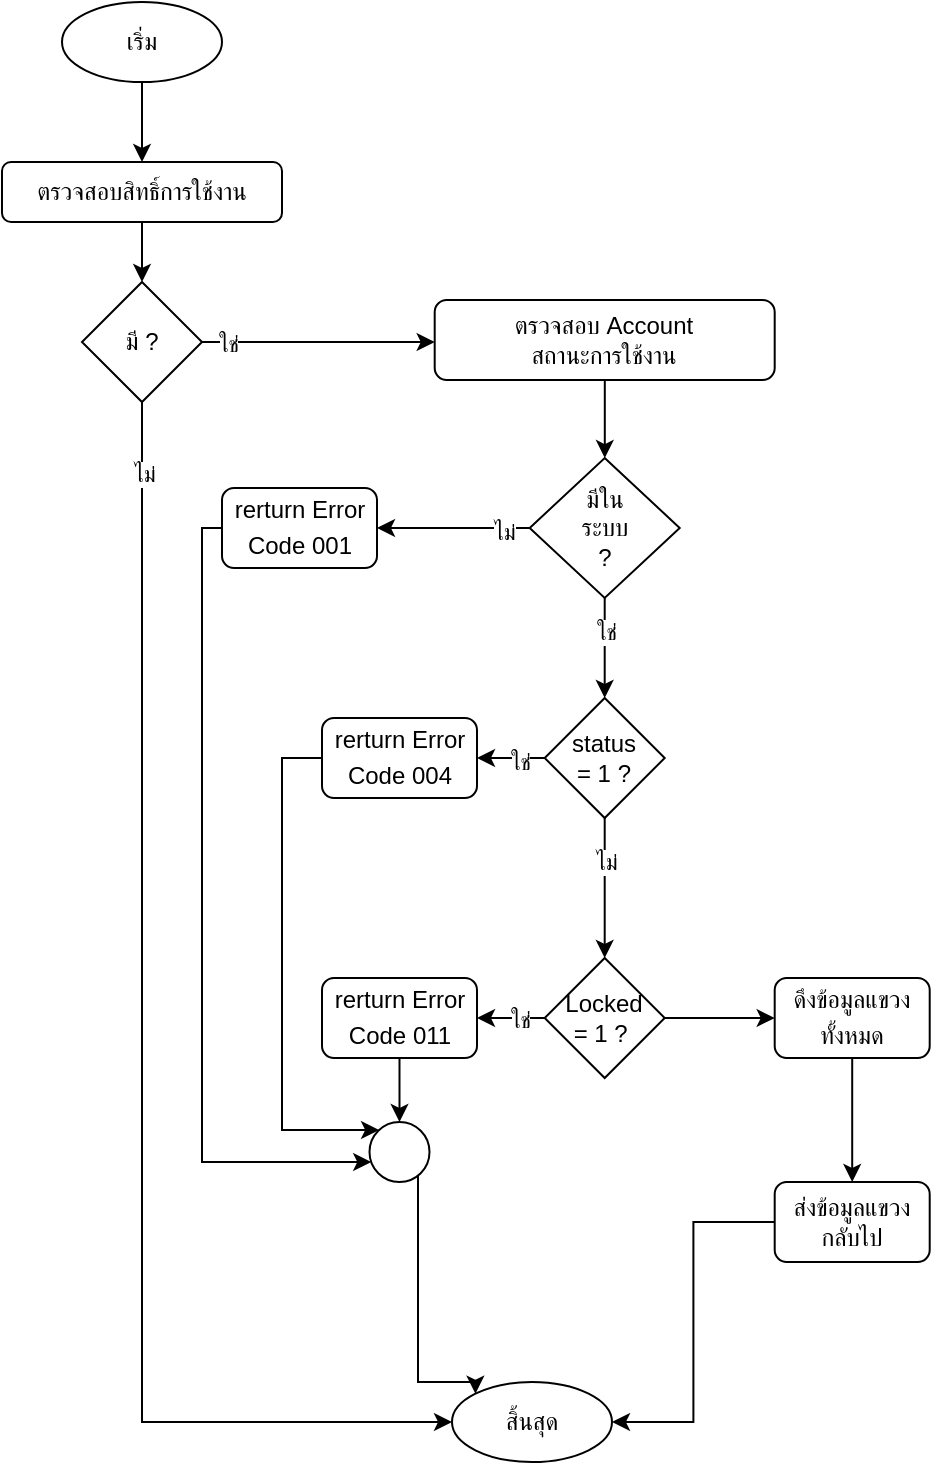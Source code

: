 <mxfile version="21.3.7" type="github" pages="4">
  <diagram name="หน้า-1" id="eQ8bWdlU-Uv5tswqMHm1">
    <mxGraphModel dx="1914" dy="1011" grid="1" gridSize="10" guides="1" tooltips="1" connect="1" arrows="1" fold="1" page="1" pageScale="1" pageWidth="827" pageHeight="1169" math="0" shadow="0">
      <root>
        <mxCell id="0" />
        <mxCell id="1" parent="0" />
        <mxCell id="1_3K16IXFJSwpBmuMgk9-1" value="" style="group" vertex="1" connectable="0" parent="1">
          <mxGeometry x="182" y="130" width="463.85" height="730" as="geometry" />
        </mxCell>
        <mxCell id="1_3K16IXFJSwpBmuMgk9-2" value="เริ่ม" style="ellipse;whiteSpace=wrap;html=1;" vertex="1" parent="1_3K16IXFJSwpBmuMgk9-1">
          <mxGeometry x="30" width="80" height="40" as="geometry" />
        </mxCell>
        <mxCell id="1_3K16IXFJSwpBmuMgk9-3" value="ตรวจสอบสิทธิ์การใช้งาน" style="rounded=1;whiteSpace=wrap;html=1;" vertex="1" parent="1_3K16IXFJSwpBmuMgk9-1">
          <mxGeometry y="80" width="140" height="30" as="geometry" />
        </mxCell>
        <mxCell id="1_3K16IXFJSwpBmuMgk9-4" value="" style="edgeStyle=orthogonalEdgeStyle;rounded=0;orthogonalLoop=1;jettySize=auto;html=1;" edge="1" parent="1_3K16IXFJSwpBmuMgk9-1" source="1_3K16IXFJSwpBmuMgk9-2" target="1_3K16IXFJSwpBmuMgk9-3">
          <mxGeometry relative="1" as="geometry" />
        </mxCell>
        <mxCell id="1_3K16IXFJSwpBmuMgk9-5" value="มี ?" style="rhombus;whiteSpace=wrap;html=1;" vertex="1" parent="1_3K16IXFJSwpBmuMgk9-1">
          <mxGeometry x="40" y="140" width="60" height="60" as="geometry" />
        </mxCell>
        <mxCell id="1_3K16IXFJSwpBmuMgk9-6" value="" style="edgeStyle=orthogonalEdgeStyle;rounded=0;orthogonalLoop=1;jettySize=auto;html=1;" edge="1" parent="1_3K16IXFJSwpBmuMgk9-1" source="1_3K16IXFJSwpBmuMgk9-3" target="1_3K16IXFJSwpBmuMgk9-5">
          <mxGeometry relative="1" as="geometry" />
        </mxCell>
        <mxCell id="1_3K16IXFJSwpBmuMgk9-7" value="สิ้นสุด" style="ellipse;whiteSpace=wrap;html=1;" vertex="1" parent="1_3K16IXFJSwpBmuMgk9-1">
          <mxGeometry x="225" y="690" width="80" height="40" as="geometry" />
        </mxCell>
        <mxCell id="1_3K16IXFJSwpBmuMgk9-8" style="edgeStyle=orthogonalEdgeStyle;rounded=0;orthogonalLoop=1;jettySize=auto;html=1;entryX=0;entryY=0.5;entryDx=0;entryDy=0;" edge="1" parent="1_3K16IXFJSwpBmuMgk9-1" source="1_3K16IXFJSwpBmuMgk9-5" target="1_3K16IXFJSwpBmuMgk9-7">
          <mxGeometry relative="1" as="geometry">
            <Array as="points">
              <mxPoint x="70" y="710" />
            </Array>
          </mxGeometry>
        </mxCell>
        <mxCell id="1_3K16IXFJSwpBmuMgk9-9" value="ไม่" style="edgeLabel;html=1;align=center;verticalAlign=middle;resizable=0;points=[];" vertex="1" connectable="0" parent="1_3K16IXFJSwpBmuMgk9-8">
          <mxGeometry x="-0.892" y="1" relative="1" as="geometry">
            <mxPoint as="offset" />
          </mxGeometry>
        </mxCell>
        <mxCell id="1_3K16IXFJSwpBmuMgk9-10" value="ตรวจสอบ Account &lt;br&gt;สถานะการใช้งาน" style="rounded=1;whiteSpace=wrap;html=1;" vertex="1" parent="1_3K16IXFJSwpBmuMgk9-1">
          <mxGeometry x="216.35" y="149" width="170" height="40" as="geometry" />
        </mxCell>
        <mxCell id="1_3K16IXFJSwpBmuMgk9-11" value="" style="edgeStyle=orthogonalEdgeStyle;rounded=0;orthogonalLoop=1;jettySize=auto;html=1;" edge="1" parent="1_3K16IXFJSwpBmuMgk9-1" source="1_3K16IXFJSwpBmuMgk9-5" target="1_3K16IXFJSwpBmuMgk9-10">
          <mxGeometry relative="1" as="geometry">
            <Array as="points">
              <mxPoint x="180" y="170" />
              <mxPoint x="180" y="170" />
            </Array>
          </mxGeometry>
        </mxCell>
        <mxCell id="1_3K16IXFJSwpBmuMgk9-12" value="ใช่" style="edgeLabel;html=1;align=center;verticalAlign=middle;resizable=0;points=[];" vertex="1" connectable="0" parent="1_3K16IXFJSwpBmuMgk9-11">
          <mxGeometry x="-0.78" y="-1" relative="1" as="geometry">
            <mxPoint as="offset" />
          </mxGeometry>
        </mxCell>
        <mxCell id="1_3K16IXFJSwpBmuMgk9-13" value="มีใน&lt;br&gt;ระบบ &lt;br&gt;?" style="rhombus;whiteSpace=wrap;html=1;" vertex="1" parent="1_3K16IXFJSwpBmuMgk9-1">
          <mxGeometry x="263.85" y="228" width="75" height="70" as="geometry" />
        </mxCell>
        <mxCell id="1_3K16IXFJSwpBmuMgk9-14" value="" style="edgeStyle=orthogonalEdgeStyle;rounded=0;orthogonalLoop=1;jettySize=auto;html=1;" edge="1" parent="1_3K16IXFJSwpBmuMgk9-1" source="1_3K16IXFJSwpBmuMgk9-10" target="1_3K16IXFJSwpBmuMgk9-13">
          <mxGeometry relative="1" as="geometry" />
        </mxCell>
        <mxCell id="1_3K16IXFJSwpBmuMgk9-15" value="status&lt;br style=&quot;border-color: var(--border-color);&quot;&gt;= 1 ?" style="rhombus;whiteSpace=wrap;html=1;" vertex="1" parent="1_3K16IXFJSwpBmuMgk9-1">
          <mxGeometry x="271.35" y="348" width="60" height="60" as="geometry" />
        </mxCell>
        <mxCell id="1_3K16IXFJSwpBmuMgk9-16" value="" style="edgeStyle=orthogonalEdgeStyle;rounded=0;orthogonalLoop=1;jettySize=auto;html=1;" edge="1" parent="1_3K16IXFJSwpBmuMgk9-1" source="1_3K16IXFJSwpBmuMgk9-13" target="1_3K16IXFJSwpBmuMgk9-15">
          <mxGeometry relative="1" as="geometry" />
        </mxCell>
        <mxCell id="1_3K16IXFJSwpBmuMgk9-17" value="ใช่" style="edgeLabel;html=1;align=center;verticalAlign=middle;resizable=0;points=[];" vertex="1" connectable="0" parent="1_3K16IXFJSwpBmuMgk9-16">
          <mxGeometry x="-0.325" y="2" relative="1" as="geometry">
            <mxPoint x="-2" as="offset" />
          </mxGeometry>
        </mxCell>
        <mxCell id="1_3K16IXFJSwpBmuMgk9-18" value="Locked&lt;br style=&quot;border-color: var(--border-color);&quot;&gt;= 1 ?&amp;nbsp;" style="rhombus;whiteSpace=wrap;html=1;" vertex="1" parent="1_3K16IXFJSwpBmuMgk9-1">
          <mxGeometry x="271.35" y="478" width="60" height="60" as="geometry" />
        </mxCell>
        <mxCell id="1_3K16IXFJSwpBmuMgk9-19" value="" style="edgeStyle=orthogonalEdgeStyle;rounded=0;orthogonalLoop=1;jettySize=auto;html=1;" edge="1" parent="1_3K16IXFJSwpBmuMgk9-1" source="1_3K16IXFJSwpBmuMgk9-15" target="1_3K16IXFJSwpBmuMgk9-18">
          <mxGeometry relative="1" as="geometry" />
        </mxCell>
        <mxCell id="1_3K16IXFJSwpBmuMgk9-20" value="ไม่" style="edgeLabel;html=1;align=center;verticalAlign=middle;resizable=0;points=[];" vertex="1" connectable="0" parent="1_3K16IXFJSwpBmuMgk9-19">
          <mxGeometry x="-0.374" relative="1" as="geometry">
            <mxPoint as="offset" />
          </mxGeometry>
        </mxCell>
        <mxCell id="1_3K16IXFJSwpBmuMgk9-21" style="edgeStyle=orthogonalEdgeStyle;rounded=0;orthogonalLoop=1;jettySize=auto;html=1;entryX=0;entryY=0;entryDx=0;entryDy=0;" edge="1" parent="1_3K16IXFJSwpBmuMgk9-1" source="1_3K16IXFJSwpBmuMgk9-22" target="1_3K16IXFJSwpBmuMgk9-7">
          <mxGeometry relative="1" as="geometry">
            <Array as="points">
              <mxPoint x="208" y="690" />
              <mxPoint x="237" y="690" />
            </Array>
          </mxGeometry>
        </mxCell>
        <mxCell id="1_3K16IXFJSwpBmuMgk9-22" value="" style="ellipse;whiteSpace=wrap;html=1;aspect=fixed;" vertex="1" parent="1_3K16IXFJSwpBmuMgk9-1">
          <mxGeometry x="183.75" y="560" width="30" height="30" as="geometry" />
        </mxCell>
        <mxCell id="1_3K16IXFJSwpBmuMgk9-23" style="edgeStyle=orthogonalEdgeStyle;rounded=0;orthogonalLoop=1;jettySize=auto;html=1;" edge="1" parent="1_3K16IXFJSwpBmuMgk9-1" source="1_3K16IXFJSwpBmuMgk9-24" target="1_3K16IXFJSwpBmuMgk9-22">
          <mxGeometry relative="1" as="geometry">
            <Array as="points">
              <mxPoint x="100" y="263" />
              <mxPoint x="100" y="580" />
            </Array>
          </mxGeometry>
        </mxCell>
        <mxCell id="1_3K16IXFJSwpBmuMgk9-24" value="rerturn Error Code&amp;nbsp;001&lt;span style=&quot;font-size: medium; text-align: start;&quot;&gt;&lt;/span&gt;" style="rounded=1;whiteSpace=wrap;html=1;" vertex="1" parent="1_3K16IXFJSwpBmuMgk9-1">
          <mxGeometry x="110" y="243" width="77.5" height="40" as="geometry" />
        </mxCell>
        <mxCell id="1_3K16IXFJSwpBmuMgk9-25" style="edgeStyle=orthogonalEdgeStyle;rounded=0;orthogonalLoop=1;jettySize=auto;html=1;" edge="1" parent="1_3K16IXFJSwpBmuMgk9-1" source="1_3K16IXFJSwpBmuMgk9-13" target="1_3K16IXFJSwpBmuMgk9-24">
          <mxGeometry relative="1" as="geometry">
            <mxPoint x="200.1" y="368" as="targetPoint" />
          </mxGeometry>
        </mxCell>
        <mxCell id="1_3K16IXFJSwpBmuMgk9-26" value="ไม่" style="edgeLabel;html=1;align=center;verticalAlign=middle;resizable=0;points=[];" vertex="1" connectable="0" parent="1_3K16IXFJSwpBmuMgk9-25">
          <mxGeometry x="-0.657" y="2" relative="1" as="geometry">
            <mxPoint as="offset" />
          </mxGeometry>
        </mxCell>
        <mxCell id="1_3K16IXFJSwpBmuMgk9-27" style="edgeStyle=orthogonalEdgeStyle;rounded=0;orthogonalLoop=1;jettySize=auto;html=1;entryX=0.5;entryY=0;entryDx=0;entryDy=0;" edge="1" parent="1_3K16IXFJSwpBmuMgk9-1" source="1_3K16IXFJSwpBmuMgk9-28" target="1_3K16IXFJSwpBmuMgk9-22">
          <mxGeometry relative="1" as="geometry" />
        </mxCell>
        <mxCell id="1_3K16IXFJSwpBmuMgk9-28" value="rerturn Error Code&amp;nbsp;011&lt;span style=&quot;font-size: medium; text-align: start;&quot;&gt;&lt;/span&gt;" style="rounded=1;whiteSpace=wrap;html=1;" vertex="1" parent="1_3K16IXFJSwpBmuMgk9-1">
          <mxGeometry x="160" y="488" width="77.5" height="40" as="geometry" />
        </mxCell>
        <mxCell id="1_3K16IXFJSwpBmuMgk9-29" value="" style="edgeStyle=orthogonalEdgeStyle;rounded=0;orthogonalLoop=1;jettySize=auto;html=1;" edge="1" parent="1_3K16IXFJSwpBmuMgk9-1" source="1_3K16IXFJSwpBmuMgk9-18" target="1_3K16IXFJSwpBmuMgk9-28">
          <mxGeometry relative="1" as="geometry" />
        </mxCell>
        <mxCell id="1_3K16IXFJSwpBmuMgk9-30" value="ใช่" style="edgeLabel;html=1;align=center;verticalAlign=middle;resizable=0;points=[];" vertex="1" connectable="0" parent="1_3K16IXFJSwpBmuMgk9-29">
          <mxGeometry x="-0.461" y="1" relative="1" as="geometry">
            <mxPoint as="offset" />
          </mxGeometry>
        </mxCell>
        <mxCell id="1_3K16IXFJSwpBmuMgk9-31" style="edgeStyle=orthogonalEdgeStyle;rounded=0;orthogonalLoop=1;jettySize=auto;html=1;" edge="1" parent="1_3K16IXFJSwpBmuMgk9-1" source="1_3K16IXFJSwpBmuMgk9-32" target="1_3K16IXFJSwpBmuMgk9-22">
          <mxGeometry relative="1" as="geometry">
            <mxPoint x="200" y="570" as="targetPoint" />
            <Array as="points">
              <mxPoint x="140" y="378" />
              <mxPoint x="140" y="564" />
            </Array>
          </mxGeometry>
        </mxCell>
        <mxCell id="1_3K16IXFJSwpBmuMgk9-32" value="rerturn Error Code&amp;nbsp;004&lt;span style=&quot;font-size: medium; text-align: start;&quot;&gt;&lt;/span&gt;" style="rounded=1;whiteSpace=wrap;html=1;" vertex="1" parent="1_3K16IXFJSwpBmuMgk9-1">
          <mxGeometry x="160" y="358" width="77.5" height="40" as="geometry" />
        </mxCell>
        <mxCell id="1_3K16IXFJSwpBmuMgk9-33" value="" style="edgeStyle=orthogonalEdgeStyle;rounded=0;orthogonalLoop=1;jettySize=auto;html=1;" edge="1" parent="1_3K16IXFJSwpBmuMgk9-1" source="1_3K16IXFJSwpBmuMgk9-15" target="1_3K16IXFJSwpBmuMgk9-32">
          <mxGeometry relative="1" as="geometry" />
        </mxCell>
        <mxCell id="1_3K16IXFJSwpBmuMgk9-34" value="ใช่" style="edgeLabel;html=1;align=center;verticalAlign=middle;resizable=0;points=[];" vertex="1" connectable="0" parent="1_3K16IXFJSwpBmuMgk9-33">
          <mxGeometry x="-0.461" y="2" relative="1" as="geometry">
            <mxPoint as="offset" />
          </mxGeometry>
        </mxCell>
        <mxCell id="1_3K16IXFJSwpBmuMgk9-35" value="ดึงข้อมูลแขวงทั้งหมด&lt;span style=&quot;font-size: medium; text-align: start;&quot;&gt;&lt;/span&gt;" style="rounded=1;whiteSpace=wrap;html=1;" vertex="1" parent="1_3K16IXFJSwpBmuMgk9-1">
          <mxGeometry x="386.35" y="488" width="77.5" height="40" as="geometry" />
        </mxCell>
        <mxCell id="1_3K16IXFJSwpBmuMgk9-36" value="" style="edgeStyle=orthogonalEdgeStyle;rounded=0;orthogonalLoop=1;jettySize=auto;html=1;" edge="1" parent="1_3K16IXFJSwpBmuMgk9-1" source="1_3K16IXFJSwpBmuMgk9-18" target="1_3K16IXFJSwpBmuMgk9-35">
          <mxGeometry relative="1" as="geometry" />
        </mxCell>
        <mxCell id="1_3K16IXFJSwpBmuMgk9-37" style="edgeStyle=orthogonalEdgeStyle;rounded=0;orthogonalLoop=1;jettySize=auto;html=1;entryX=1;entryY=0.5;entryDx=0;entryDy=0;" edge="1" parent="1_3K16IXFJSwpBmuMgk9-1" source="1_3K16IXFJSwpBmuMgk9-38" target="1_3K16IXFJSwpBmuMgk9-7">
          <mxGeometry relative="1" as="geometry" />
        </mxCell>
        <mxCell id="1_3K16IXFJSwpBmuMgk9-38" value="ส่งข้อมูลแขวงกลับไป" style="rounded=1;whiteSpace=wrap;html=1;" vertex="1" parent="1_3K16IXFJSwpBmuMgk9-1">
          <mxGeometry x="386.35" y="590" width="77.5" height="40" as="geometry" />
        </mxCell>
        <mxCell id="1_3K16IXFJSwpBmuMgk9-39" value="" style="edgeStyle=orthogonalEdgeStyle;rounded=0;orthogonalLoop=1;jettySize=auto;html=1;" edge="1" parent="1_3K16IXFJSwpBmuMgk9-1" source="1_3K16IXFJSwpBmuMgk9-35" target="1_3K16IXFJSwpBmuMgk9-38">
          <mxGeometry relative="1" as="geometry" />
        </mxCell>
      </root>
    </mxGraphModel>
  </diagram>
  <diagram id="KMKHBkp44-f3k5hJm12L" name="หน้า-2">
    <mxGraphModel dx="1914" dy="1011" grid="1" gridSize="10" guides="1" tooltips="1" connect="1" arrows="1" fold="1" page="1" pageScale="1" pageWidth="827" pageHeight="1169" math="0" shadow="0">
      <root>
        <mxCell id="0" />
        <mxCell id="1" parent="0" />
        <mxCell id="G-Rt5jlTo98eG4_SaSOR-1" value="" style="group" vertex="1" connectable="0" parent="1">
          <mxGeometry x="60" y="220" width="707.5" height="730" as="geometry" />
        </mxCell>
        <mxCell id="G-Rt5jlTo98eG4_SaSOR-2" value="เริ่ม" style="ellipse;whiteSpace=wrap;html=1;" vertex="1" parent="G-Rt5jlTo98eG4_SaSOR-1">
          <mxGeometry x="30" width="80" height="40" as="geometry" />
        </mxCell>
        <mxCell id="G-Rt5jlTo98eG4_SaSOR-3" value="ตรวจสอบสิทธิ์การใช้งาน" style="rounded=1;whiteSpace=wrap;html=1;" vertex="1" parent="G-Rt5jlTo98eG4_SaSOR-1">
          <mxGeometry y="80" width="140" height="30" as="geometry" />
        </mxCell>
        <mxCell id="G-Rt5jlTo98eG4_SaSOR-4" value="" style="edgeStyle=orthogonalEdgeStyle;rounded=0;orthogonalLoop=1;jettySize=auto;html=1;" edge="1" parent="G-Rt5jlTo98eG4_SaSOR-1" source="G-Rt5jlTo98eG4_SaSOR-2" target="G-Rt5jlTo98eG4_SaSOR-3">
          <mxGeometry relative="1" as="geometry" />
        </mxCell>
        <mxCell id="G-Rt5jlTo98eG4_SaSOR-5" value="มี ?" style="rhombus;whiteSpace=wrap;html=1;" vertex="1" parent="G-Rt5jlTo98eG4_SaSOR-1">
          <mxGeometry x="40" y="140" width="60" height="60" as="geometry" />
        </mxCell>
        <mxCell id="G-Rt5jlTo98eG4_SaSOR-6" value="" style="edgeStyle=orthogonalEdgeStyle;rounded=0;orthogonalLoop=1;jettySize=auto;html=1;" edge="1" parent="G-Rt5jlTo98eG4_SaSOR-1" source="G-Rt5jlTo98eG4_SaSOR-3" target="G-Rt5jlTo98eG4_SaSOR-5">
          <mxGeometry relative="1" as="geometry" />
        </mxCell>
        <mxCell id="G-Rt5jlTo98eG4_SaSOR-7" value="สิ้นสุด" style="ellipse;whiteSpace=wrap;html=1;" vertex="1" parent="G-Rt5jlTo98eG4_SaSOR-1">
          <mxGeometry x="225" y="690" width="80" height="40" as="geometry" />
        </mxCell>
        <mxCell id="G-Rt5jlTo98eG4_SaSOR-8" style="edgeStyle=orthogonalEdgeStyle;rounded=0;orthogonalLoop=1;jettySize=auto;html=1;entryX=0;entryY=0.5;entryDx=0;entryDy=0;" edge="1" parent="G-Rt5jlTo98eG4_SaSOR-1" source="G-Rt5jlTo98eG4_SaSOR-5" target="G-Rt5jlTo98eG4_SaSOR-7">
          <mxGeometry relative="1" as="geometry">
            <Array as="points">
              <mxPoint x="70" y="710" />
            </Array>
          </mxGeometry>
        </mxCell>
        <mxCell id="G-Rt5jlTo98eG4_SaSOR-9" value="ไม่" style="edgeLabel;html=1;align=center;verticalAlign=middle;resizable=0;points=[];" vertex="1" connectable="0" parent="G-Rt5jlTo98eG4_SaSOR-8">
          <mxGeometry x="-0.892" y="1" relative="1" as="geometry">
            <mxPoint as="offset" />
          </mxGeometry>
        </mxCell>
        <mxCell id="G-Rt5jlTo98eG4_SaSOR-10" value="ตรวจสอบ Account &lt;br&gt;สถานะการใช้งาน" style="rounded=1;whiteSpace=wrap;html=1;" vertex="1" parent="G-Rt5jlTo98eG4_SaSOR-1">
          <mxGeometry x="216.35" y="149" width="170" height="40" as="geometry" />
        </mxCell>
        <mxCell id="G-Rt5jlTo98eG4_SaSOR-11" value="" style="edgeStyle=orthogonalEdgeStyle;rounded=0;orthogonalLoop=1;jettySize=auto;html=1;" edge="1" parent="G-Rt5jlTo98eG4_SaSOR-1" source="G-Rt5jlTo98eG4_SaSOR-5" target="G-Rt5jlTo98eG4_SaSOR-10">
          <mxGeometry relative="1" as="geometry">
            <Array as="points">
              <mxPoint x="180" y="170" />
              <mxPoint x="180" y="170" />
            </Array>
          </mxGeometry>
        </mxCell>
        <mxCell id="G-Rt5jlTo98eG4_SaSOR-12" value="ใช่" style="edgeLabel;html=1;align=center;verticalAlign=middle;resizable=0;points=[];" vertex="1" connectable="0" parent="G-Rt5jlTo98eG4_SaSOR-11">
          <mxGeometry x="-0.78" y="-1" relative="1" as="geometry">
            <mxPoint as="offset" />
          </mxGeometry>
        </mxCell>
        <mxCell id="G-Rt5jlTo98eG4_SaSOR-13" value="มีใน&lt;br&gt;ระบบ &lt;br&gt;?" style="rhombus;whiteSpace=wrap;html=1;" vertex="1" parent="G-Rt5jlTo98eG4_SaSOR-1">
          <mxGeometry x="263.85" y="228" width="75" height="70" as="geometry" />
        </mxCell>
        <mxCell id="G-Rt5jlTo98eG4_SaSOR-14" value="" style="edgeStyle=orthogonalEdgeStyle;rounded=0;orthogonalLoop=1;jettySize=auto;html=1;" edge="1" parent="G-Rt5jlTo98eG4_SaSOR-1" source="G-Rt5jlTo98eG4_SaSOR-10" target="G-Rt5jlTo98eG4_SaSOR-13">
          <mxGeometry relative="1" as="geometry" />
        </mxCell>
        <mxCell id="G-Rt5jlTo98eG4_SaSOR-15" value="status&lt;br style=&quot;border-color: var(--border-color);&quot;&gt;= 1 ?" style="rhombus;whiteSpace=wrap;html=1;" vertex="1" parent="G-Rt5jlTo98eG4_SaSOR-1">
          <mxGeometry x="271.35" y="348" width="60" height="60" as="geometry" />
        </mxCell>
        <mxCell id="G-Rt5jlTo98eG4_SaSOR-16" value="" style="edgeStyle=orthogonalEdgeStyle;rounded=0;orthogonalLoop=1;jettySize=auto;html=1;" edge="1" parent="G-Rt5jlTo98eG4_SaSOR-1" source="G-Rt5jlTo98eG4_SaSOR-13" target="G-Rt5jlTo98eG4_SaSOR-15">
          <mxGeometry relative="1" as="geometry" />
        </mxCell>
        <mxCell id="G-Rt5jlTo98eG4_SaSOR-17" value="ใช่" style="edgeLabel;html=1;align=center;verticalAlign=middle;resizable=0;points=[];" vertex="1" connectable="0" parent="G-Rt5jlTo98eG4_SaSOR-16">
          <mxGeometry x="-0.325" y="2" relative="1" as="geometry">
            <mxPoint x="-2" as="offset" />
          </mxGeometry>
        </mxCell>
        <mxCell id="G-Rt5jlTo98eG4_SaSOR-18" value="Locked&lt;br style=&quot;border-color: var(--border-color);&quot;&gt;= 1 ?&amp;nbsp;" style="rhombus;whiteSpace=wrap;html=1;" vertex="1" parent="G-Rt5jlTo98eG4_SaSOR-1">
          <mxGeometry x="271.35" y="478" width="60" height="60" as="geometry" />
        </mxCell>
        <mxCell id="G-Rt5jlTo98eG4_SaSOR-19" value="" style="edgeStyle=orthogonalEdgeStyle;rounded=0;orthogonalLoop=1;jettySize=auto;html=1;" edge="1" parent="G-Rt5jlTo98eG4_SaSOR-1" source="G-Rt5jlTo98eG4_SaSOR-15" target="G-Rt5jlTo98eG4_SaSOR-18">
          <mxGeometry relative="1" as="geometry" />
        </mxCell>
        <mxCell id="G-Rt5jlTo98eG4_SaSOR-20" value="ไม่" style="edgeLabel;html=1;align=center;verticalAlign=middle;resizable=0;points=[];" vertex="1" connectable="0" parent="G-Rt5jlTo98eG4_SaSOR-19">
          <mxGeometry x="-0.374" relative="1" as="geometry">
            <mxPoint as="offset" />
          </mxGeometry>
        </mxCell>
        <mxCell id="G-Rt5jlTo98eG4_SaSOR-21" style="edgeStyle=orthogonalEdgeStyle;rounded=0;orthogonalLoop=1;jettySize=auto;html=1;entryX=0;entryY=0;entryDx=0;entryDy=0;" edge="1" parent="G-Rt5jlTo98eG4_SaSOR-1" source="G-Rt5jlTo98eG4_SaSOR-22" target="G-Rt5jlTo98eG4_SaSOR-7">
          <mxGeometry relative="1" as="geometry">
            <Array as="points">
              <mxPoint x="208" y="690" />
              <mxPoint x="237" y="690" />
            </Array>
          </mxGeometry>
        </mxCell>
        <mxCell id="G-Rt5jlTo98eG4_SaSOR-22" value="" style="ellipse;whiteSpace=wrap;html=1;aspect=fixed;" vertex="1" parent="G-Rt5jlTo98eG4_SaSOR-1">
          <mxGeometry x="183.75" y="560" width="30" height="30" as="geometry" />
        </mxCell>
        <mxCell id="G-Rt5jlTo98eG4_SaSOR-23" style="edgeStyle=orthogonalEdgeStyle;rounded=0;orthogonalLoop=1;jettySize=auto;html=1;" edge="1" parent="G-Rt5jlTo98eG4_SaSOR-1" source="G-Rt5jlTo98eG4_SaSOR-24" target="G-Rt5jlTo98eG4_SaSOR-22">
          <mxGeometry relative="1" as="geometry">
            <Array as="points">
              <mxPoint x="100" y="263" />
              <mxPoint x="100" y="580" />
            </Array>
          </mxGeometry>
        </mxCell>
        <mxCell id="G-Rt5jlTo98eG4_SaSOR-24" value="rerturn Error Code&amp;nbsp;001&lt;span style=&quot;font-size: medium; text-align: start;&quot;&gt;&lt;/span&gt;" style="rounded=1;whiteSpace=wrap;html=1;" vertex="1" parent="G-Rt5jlTo98eG4_SaSOR-1">
          <mxGeometry x="110" y="243" width="77.5" height="40" as="geometry" />
        </mxCell>
        <mxCell id="G-Rt5jlTo98eG4_SaSOR-25" style="edgeStyle=orthogonalEdgeStyle;rounded=0;orthogonalLoop=1;jettySize=auto;html=1;" edge="1" parent="G-Rt5jlTo98eG4_SaSOR-1" source="G-Rt5jlTo98eG4_SaSOR-13" target="G-Rt5jlTo98eG4_SaSOR-24">
          <mxGeometry relative="1" as="geometry">
            <mxPoint x="200.1" y="368" as="targetPoint" />
          </mxGeometry>
        </mxCell>
        <mxCell id="G-Rt5jlTo98eG4_SaSOR-26" value="ไม่" style="edgeLabel;html=1;align=center;verticalAlign=middle;resizable=0;points=[];" vertex="1" connectable="0" parent="G-Rt5jlTo98eG4_SaSOR-25">
          <mxGeometry x="-0.657" y="2" relative="1" as="geometry">
            <mxPoint as="offset" />
          </mxGeometry>
        </mxCell>
        <mxCell id="G-Rt5jlTo98eG4_SaSOR-27" style="edgeStyle=orthogonalEdgeStyle;rounded=0;orthogonalLoop=1;jettySize=auto;html=1;entryX=0.5;entryY=0;entryDx=0;entryDy=0;" edge="1" parent="G-Rt5jlTo98eG4_SaSOR-1" source="G-Rt5jlTo98eG4_SaSOR-28" target="G-Rt5jlTo98eG4_SaSOR-22">
          <mxGeometry relative="1" as="geometry" />
        </mxCell>
        <mxCell id="G-Rt5jlTo98eG4_SaSOR-28" value="rerturn Error Code&amp;nbsp;011&lt;span style=&quot;font-size: medium; text-align: start;&quot;&gt;&lt;/span&gt;" style="rounded=1;whiteSpace=wrap;html=1;" vertex="1" parent="G-Rt5jlTo98eG4_SaSOR-1">
          <mxGeometry x="160" y="488" width="77.5" height="40" as="geometry" />
        </mxCell>
        <mxCell id="G-Rt5jlTo98eG4_SaSOR-29" value="" style="edgeStyle=orthogonalEdgeStyle;rounded=0;orthogonalLoop=1;jettySize=auto;html=1;" edge="1" parent="G-Rt5jlTo98eG4_SaSOR-1" source="G-Rt5jlTo98eG4_SaSOR-18" target="G-Rt5jlTo98eG4_SaSOR-28">
          <mxGeometry relative="1" as="geometry" />
        </mxCell>
        <mxCell id="G-Rt5jlTo98eG4_SaSOR-30" value="ใช่" style="edgeLabel;html=1;align=center;verticalAlign=middle;resizable=0;points=[];" vertex="1" connectable="0" parent="G-Rt5jlTo98eG4_SaSOR-29">
          <mxGeometry x="-0.461" y="1" relative="1" as="geometry">
            <mxPoint as="offset" />
          </mxGeometry>
        </mxCell>
        <mxCell id="G-Rt5jlTo98eG4_SaSOR-31" style="edgeStyle=orthogonalEdgeStyle;rounded=0;orthogonalLoop=1;jettySize=auto;html=1;" edge="1" parent="G-Rt5jlTo98eG4_SaSOR-1" source="G-Rt5jlTo98eG4_SaSOR-32" target="G-Rt5jlTo98eG4_SaSOR-22">
          <mxGeometry relative="1" as="geometry">
            <mxPoint x="200" y="570" as="targetPoint" />
            <Array as="points">
              <mxPoint x="140" y="378" />
              <mxPoint x="140" y="564" />
            </Array>
          </mxGeometry>
        </mxCell>
        <mxCell id="G-Rt5jlTo98eG4_SaSOR-32" value="rerturn Error Code&amp;nbsp;004&lt;span style=&quot;font-size: medium; text-align: start;&quot;&gt;&lt;/span&gt;" style="rounded=1;whiteSpace=wrap;html=1;" vertex="1" parent="G-Rt5jlTo98eG4_SaSOR-1">
          <mxGeometry x="160" y="358" width="77.5" height="40" as="geometry" />
        </mxCell>
        <mxCell id="G-Rt5jlTo98eG4_SaSOR-33" value="" style="edgeStyle=orthogonalEdgeStyle;rounded=0;orthogonalLoop=1;jettySize=auto;html=1;" edge="1" parent="G-Rt5jlTo98eG4_SaSOR-1" source="G-Rt5jlTo98eG4_SaSOR-15" target="G-Rt5jlTo98eG4_SaSOR-32">
          <mxGeometry relative="1" as="geometry" />
        </mxCell>
        <mxCell id="G-Rt5jlTo98eG4_SaSOR-34" value="ใช่" style="edgeLabel;html=1;align=center;verticalAlign=middle;resizable=0;points=[];" vertex="1" connectable="0" parent="G-Rt5jlTo98eG4_SaSOR-33">
          <mxGeometry x="-0.461" y="2" relative="1" as="geometry">
            <mxPoint as="offset" />
          </mxGeometry>
        </mxCell>
        <mxCell id="G-Rt5jlTo98eG4_SaSOR-35" value="ดึงข้อมูลแขวงด้วย&lt;br&gt;รหัสอ้างอิงที่ได้รับ&lt;span style=&quot;font-size: medium; text-align: start;&quot;&gt;&lt;/span&gt;" style="rounded=1;whiteSpace=wrap;html=1;" vertex="1" parent="G-Rt5jlTo98eG4_SaSOR-1">
          <mxGeometry x="363" y="477" width="123.65" height="62" as="geometry" />
        </mxCell>
        <mxCell id="G-Rt5jlTo98eG4_SaSOR-36" value="" style="edgeStyle=orthogonalEdgeStyle;rounded=0;orthogonalLoop=1;jettySize=auto;html=1;" edge="1" parent="G-Rt5jlTo98eG4_SaSOR-1" source="G-Rt5jlTo98eG4_SaSOR-18" target="G-Rt5jlTo98eG4_SaSOR-35">
          <mxGeometry relative="1" as="geometry" />
        </mxCell>
        <mxCell id="G-Rt5jlTo98eG4_SaSOR-37" value="ส่งข้อมูลแขวงกลับไป" style="rounded=1;whiteSpace=wrap;html=1;" vertex="1" parent="G-Rt5jlTo98eG4_SaSOR-1">
          <mxGeometry x="386.35" y="630" width="77.5" height="40" as="geometry" />
        </mxCell>
        <mxCell id="G-Rt5jlTo98eG4_SaSOR-38" style="edgeStyle=orthogonalEdgeStyle;rounded=0;orthogonalLoop=1;jettySize=auto;html=1;entryX=1;entryY=0.5;entryDx=0;entryDy=0;" edge="1" parent="G-Rt5jlTo98eG4_SaSOR-1" source="G-Rt5jlTo98eG4_SaSOR-40" target="G-Rt5jlTo98eG4_SaSOR-37">
          <mxGeometry relative="1" as="geometry">
            <Array as="points">
              <mxPoint x="560" y="650" />
            </Array>
          </mxGeometry>
        </mxCell>
        <mxCell id="G-Rt5jlTo98eG4_SaSOR-39" value="ใช่" style="edgeLabel;html=1;align=center;verticalAlign=middle;resizable=0;points=[];" vertex="1" connectable="0" parent="G-Rt5jlTo98eG4_SaSOR-38">
          <mxGeometry x="-0.797" y="2" relative="1" as="geometry">
            <mxPoint as="offset" />
          </mxGeometry>
        </mxCell>
        <mxCell id="G-Rt5jlTo98eG4_SaSOR-40" value="มี ?" style="rhombus;whiteSpace=wrap;html=1;" vertex="1" parent="G-Rt5jlTo98eG4_SaSOR-1">
          <mxGeometry x="530" y="545" width="60" height="60" as="geometry" />
        </mxCell>
        <mxCell id="G-Rt5jlTo98eG4_SaSOR-41" value="" style="edgeStyle=orthogonalEdgeStyle;rounded=0;orthogonalLoop=1;jettySize=auto;html=1;" edge="1" parent="G-Rt5jlTo98eG4_SaSOR-1" source="G-Rt5jlTo98eG4_SaSOR-35" target="G-Rt5jlTo98eG4_SaSOR-40">
          <mxGeometry relative="1" as="geometry" />
        </mxCell>
        <mxCell id="G-Rt5jlTo98eG4_SaSOR-42" value="rerturn Error Code&amp;nbsp;022&lt;span style=&quot;font-size: medium; text-align: start;&quot;&gt;&lt;/span&gt;" style="rounded=1;whiteSpace=wrap;html=1;" vertex="1" parent="G-Rt5jlTo98eG4_SaSOR-1">
          <mxGeometry x="630" y="555" width="77.5" height="40" as="geometry" />
        </mxCell>
        <mxCell id="G-Rt5jlTo98eG4_SaSOR-43" value="" style="edgeStyle=orthogonalEdgeStyle;rounded=0;orthogonalLoop=1;jettySize=auto;html=1;" edge="1" parent="G-Rt5jlTo98eG4_SaSOR-1" source="G-Rt5jlTo98eG4_SaSOR-40" target="G-Rt5jlTo98eG4_SaSOR-42">
          <mxGeometry relative="1" as="geometry" />
        </mxCell>
        <mxCell id="G-Rt5jlTo98eG4_SaSOR-44" value="ไม่" style="edgeLabel;html=1;align=center;verticalAlign=middle;resizable=0;points=[];" vertex="1" connectable="0" parent="G-Rt5jlTo98eG4_SaSOR-43">
          <mxGeometry x="-0.164" relative="1" as="geometry">
            <mxPoint as="offset" />
          </mxGeometry>
        </mxCell>
        <mxCell id="G-Rt5jlTo98eG4_SaSOR-45" style="edgeStyle=orthogonalEdgeStyle;rounded=0;orthogonalLoop=1;jettySize=auto;html=1;" edge="1" parent="G-Rt5jlTo98eG4_SaSOR-1" source="G-Rt5jlTo98eG4_SaSOR-46" target="G-Rt5jlTo98eG4_SaSOR-7">
          <mxGeometry relative="1" as="geometry" />
        </mxCell>
        <mxCell id="G-Rt5jlTo98eG4_SaSOR-46" value="" style="ellipse;whiteSpace=wrap;html=1;aspect=fixed;" vertex="1" parent="G-Rt5jlTo98eG4_SaSOR-1">
          <mxGeometry x="346" y="695" width="30" height="30" as="geometry" />
        </mxCell>
        <mxCell id="G-Rt5jlTo98eG4_SaSOR-47" style="edgeStyle=orthogonalEdgeStyle;rounded=0;orthogonalLoop=1;jettySize=auto;html=1;" edge="1" parent="G-Rt5jlTo98eG4_SaSOR-1" source="G-Rt5jlTo98eG4_SaSOR-37" target="G-Rt5jlTo98eG4_SaSOR-46">
          <mxGeometry relative="1" as="geometry" />
        </mxCell>
        <mxCell id="G-Rt5jlTo98eG4_SaSOR-48" style="edgeStyle=orthogonalEdgeStyle;rounded=0;orthogonalLoop=1;jettySize=auto;html=1;entryX=1;entryY=0.5;entryDx=0;entryDy=0;" edge="1" parent="G-Rt5jlTo98eG4_SaSOR-1" source="G-Rt5jlTo98eG4_SaSOR-42" target="G-Rt5jlTo98eG4_SaSOR-46">
          <mxGeometry relative="1" as="geometry">
            <mxPoint x="660" y="710" as="targetPoint" />
            <Array as="points">
              <mxPoint x="669" y="710" />
            </Array>
          </mxGeometry>
        </mxCell>
      </root>
    </mxGraphModel>
  </diagram>
  <diagram id="qb7s-SUkXi-7yXBFXbph" name="หน้า-3">
    <mxGraphModel dx="1914" dy="1011" grid="1" gridSize="10" guides="1" tooltips="1" connect="1" arrows="1" fold="1" page="1" pageScale="1" pageWidth="827" pageHeight="1169" math="0" shadow="0">
      <root>
        <mxCell id="0" />
        <mxCell id="1" parent="0" />
        <mxCell id="HLvlYDd9RZrfwjzrw1ei-1" value="" style="group" vertex="1" connectable="0" parent="1">
          <mxGeometry x="44" y="170" width="738.75" height="730" as="geometry" />
        </mxCell>
        <mxCell id="HLvlYDd9RZrfwjzrw1ei-2" value="เริ่ม" style="ellipse;whiteSpace=wrap;html=1;" vertex="1" parent="HLvlYDd9RZrfwjzrw1ei-1">
          <mxGeometry x="30" width="80" height="40" as="geometry" />
        </mxCell>
        <mxCell id="HLvlYDd9RZrfwjzrw1ei-3" value="ตรวจสอบสิทธิ์การใช้งาน" style="rounded=1;whiteSpace=wrap;html=1;" vertex="1" parent="HLvlYDd9RZrfwjzrw1ei-1">
          <mxGeometry y="80" width="140" height="30" as="geometry" />
        </mxCell>
        <mxCell id="HLvlYDd9RZrfwjzrw1ei-4" value="" style="edgeStyle=orthogonalEdgeStyle;rounded=0;orthogonalLoop=1;jettySize=auto;html=1;" edge="1" parent="HLvlYDd9RZrfwjzrw1ei-1" source="HLvlYDd9RZrfwjzrw1ei-2" target="HLvlYDd9RZrfwjzrw1ei-3">
          <mxGeometry relative="1" as="geometry" />
        </mxCell>
        <mxCell id="HLvlYDd9RZrfwjzrw1ei-5" value="มี ?" style="rhombus;whiteSpace=wrap;html=1;" vertex="1" parent="HLvlYDd9RZrfwjzrw1ei-1">
          <mxGeometry x="40" y="140" width="60" height="60" as="geometry" />
        </mxCell>
        <mxCell id="HLvlYDd9RZrfwjzrw1ei-6" value="" style="edgeStyle=orthogonalEdgeStyle;rounded=0;orthogonalLoop=1;jettySize=auto;html=1;" edge="1" parent="HLvlYDd9RZrfwjzrw1ei-1" source="HLvlYDd9RZrfwjzrw1ei-3" target="HLvlYDd9RZrfwjzrw1ei-5">
          <mxGeometry relative="1" as="geometry" />
        </mxCell>
        <mxCell id="HLvlYDd9RZrfwjzrw1ei-7" value="สิ้นสุด" style="ellipse;whiteSpace=wrap;html=1;" vertex="1" parent="HLvlYDd9RZrfwjzrw1ei-1">
          <mxGeometry x="225" y="690" width="80" height="40" as="geometry" />
        </mxCell>
        <mxCell id="HLvlYDd9RZrfwjzrw1ei-8" style="edgeStyle=orthogonalEdgeStyle;rounded=0;orthogonalLoop=1;jettySize=auto;html=1;entryX=0;entryY=0.5;entryDx=0;entryDy=0;" edge="1" parent="HLvlYDd9RZrfwjzrw1ei-1" source="HLvlYDd9RZrfwjzrw1ei-5" target="HLvlYDd9RZrfwjzrw1ei-7">
          <mxGeometry relative="1" as="geometry">
            <Array as="points">
              <mxPoint x="70" y="710" />
            </Array>
          </mxGeometry>
        </mxCell>
        <mxCell id="HLvlYDd9RZrfwjzrw1ei-9" value="ไม่" style="edgeLabel;html=1;align=center;verticalAlign=middle;resizable=0;points=[];" vertex="1" connectable="0" parent="HLvlYDd9RZrfwjzrw1ei-8">
          <mxGeometry x="-0.892" y="1" relative="1" as="geometry">
            <mxPoint as="offset" />
          </mxGeometry>
        </mxCell>
        <mxCell id="HLvlYDd9RZrfwjzrw1ei-10" value="ตรวจสอบ Account &lt;br&gt;สถานะการใช้งาน" style="rounded=1;whiteSpace=wrap;html=1;" vertex="1" parent="HLvlYDd9RZrfwjzrw1ei-1">
          <mxGeometry x="276.0" y="150" width="170" height="40" as="geometry" />
        </mxCell>
        <mxCell id="HLvlYDd9RZrfwjzrw1ei-11" value="" style="edgeStyle=orthogonalEdgeStyle;rounded=0;orthogonalLoop=1;jettySize=auto;html=1;" edge="1" parent="HLvlYDd9RZrfwjzrw1ei-1" source="HLvlYDd9RZrfwjzrw1ei-5" target="HLvlYDd9RZrfwjzrw1ei-10">
          <mxGeometry relative="1" as="geometry">
            <Array as="points">
              <mxPoint x="180" y="170" />
              <mxPoint x="180" y="170" />
            </Array>
          </mxGeometry>
        </mxCell>
        <mxCell id="HLvlYDd9RZrfwjzrw1ei-12" value="ใช่" style="edgeLabel;html=1;align=center;verticalAlign=middle;resizable=0;points=[];" vertex="1" connectable="0" parent="HLvlYDd9RZrfwjzrw1ei-11">
          <mxGeometry x="-0.78" y="-1" relative="1" as="geometry">
            <mxPoint as="offset" />
          </mxGeometry>
        </mxCell>
        <mxCell id="HLvlYDd9RZrfwjzrw1ei-13" value="" style="edgeStyle=orthogonalEdgeStyle;rounded=0;orthogonalLoop=1;jettySize=auto;html=1;" edge="1" parent="HLvlYDd9RZrfwjzrw1ei-1" source="HLvlYDd9RZrfwjzrw1ei-10" target="HLvlYDd9RZrfwjzrw1ei-17">
          <mxGeometry relative="1" as="geometry" />
        </mxCell>
        <mxCell id="HLvlYDd9RZrfwjzrw1ei-14" style="edgeStyle=orthogonalEdgeStyle;rounded=0;orthogonalLoop=1;jettySize=auto;html=1;entryX=0;entryY=0;entryDx=0;entryDy=0;" edge="1" parent="HLvlYDd9RZrfwjzrw1ei-1" target="HLvlYDd9RZrfwjzrw1ei-7">
          <mxGeometry relative="1" as="geometry">
            <Array as="points">
              <mxPoint x="208" y="690" />
              <mxPoint x="237" y="690" />
            </Array>
            <mxPoint x="160" y="680" as="sourcePoint" />
          </mxGeometry>
        </mxCell>
        <mxCell id="HLvlYDd9RZrfwjzrw1ei-15" value="" style="ellipse;whiteSpace=wrap;html=1;aspect=fixed;" vertex="1" parent="HLvlYDd9RZrfwjzrw1ei-1">
          <mxGeometry x="137.5" y="660" width="30" height="30" as="geometry" />
        </mxCell>
        <mxCell id="HLvlYDd9RZrfwjzrw1ei-16" style="edgeStyle=orthogonalEdgeStyle;rounded=0;orthogonalLoop=1;jettySize=auto;html=1;entryX=0;entryY=0.5;entryDx=0;entryDy=0;" edge="1" parent="HLvlYDd9RZrfwjzrw1ei-1" source="HLvlYDd9RZrfwjzrw1ei-40" target="HLvlYDd9RZrfwjzrw1ei-15">
          <mxGeometry relative="1" as="geometry">
            <mxPoint x="106.25" y="323" as="sourcePoint" />
            <Array as="points">
              <mxPoint x="90" y="323" />
              <mxPoint x="90" y="680" />
              <mxPoint x="138" y="680" />
            </Array>
          </mxGeometry>
        </mxCell>
        <mxCell id="HLvlYDd9RZrfwjzrw1ei-17" value="มีใน&lt;br&gt;ระบบ &lt;br&gt;?" style="rhombus;whiteSpace=wrap;html=1;" vertex="1" parent="HLvlYDd9RZrfwjzrw1ei-1">
          <mxGeometry x="323.95" y="228" width="75" height="70" as="geometry" />
        </mxCell>
        <mxCell id="HLvlYDd9RZrfwjzrw1ei-18" value="status&lt;br style=&quot;border-color: var(--border-color);&quot;&gt;= 1 ?" style="rhombus;whiteSpace=wrap;html=1;" vertex="1" parent="HLvlYDd9RZrfwjzrw1ei-1">
          <mxGeometry x="331.45" y="348" width="60" height="60" as="geometry" />
        </mxCell>
        <mxCell id="HLvlYDd9RZrfwjzrw1ei-19" value="" style="edgeStyle=orthogonalEdgeStyle;rounded=0;orthogonalLoop=1;jettySize=auto;html=1;" edge="1" parent="HLvlYDd9RZrfwjzrw1ei-1" source="HLvlYDd9RZrfwjzrw1ei-17" target="HLvlYDd9RZrfwjzrw1ei-18">
          <mxGeometry relative="1" as="geometry" />
        </mxCell>
        <mxCell id="HLvlYDd9RZrfwjzrw1ei-20" value="ใช่" style="edgeLabel;html=1;align=center;verticalAlign=middle;resizable=0;points=[];" vertex="1" connectable="0" parent="HLvlYDd9RZrfwjzrw1ei-19">
          <mxGeometry x="-0.325" y="2" relative="1" as="geometry">
            <mxPoint x="-2" as="offset" />
          </mxGeometry>
        </mxCell>
        <mxCell id="HLvlYDd9RZrfwjzrw1ei-21" value="Locked&lt;br style=&quot;border-color: var(--border-color);&quot;&gt;= 1 ?&amp;nbsp;" style="rhombus;whiteSpace=wrap;html=1;" vertex="1" parent="HLvlYDd9RZrfwjzrw1ei-1">
          <mxGeometry x="331.45" y="478" width="60" height="60" as="geometry" />
        </mxCell>
        <mxCell id="HLvlYDd9RZrfwjzrw1ei-22" value="" style="edgeStyle=orthogonalEdgeStyle;rounded=0;orthogonalLoop=1;jettySize=auto;html=1;" edge="1" parent="HLvlYDd9RZrfwjzrw1ei-1" source="HLvlYDd9RZrfwjzrw1ei-18" target="HLvlYDd9RZrfwjzrw1ei-21">
          <mxGeometry relative="1" as="geometry" />
        </mxCell>
        <mxCell id="HLvlYDd9RZrfwjzrw1ei-23" value="ไม่" style="edgeLabel;html=1;align=center;verticalAlign=middle;resizable=0;points=[];" vertex="1" connectable="0" parent="HLvlYDd9RZrfwjzrw1ei-22">
          <mxGeometry x="-0.374" relative="1" as="geometry">
            <mxPoint as="offset" />
          </mxGeometry>
        </mxCell>
        <mxCell id="HLvlYDd9RZrfwjzrw1ei-24" style="edgeStyle=orthogonalEdgeStyle;rounded=0;orthogonalLoop=1;jettySize=auto;html=1;" edge="1" parent="HLvlYDd9RZrfwjzrw1ei-1" source="HLvlYDd9RZrfwjzrw1ei-17" target="HLvlYDd9RZrfwjzrw1ei-32">
          <mxGeometry relative="1" as="geometry">
            <mxPoint x="257.6" y="263" as="targetPoint" />
          </mxGeometry>
        </mxCell>
        <mxCell id="HLvlYDd9RZrfwjzrw1ei-25" value="ไม่" style="edgeLabel;html=1;align=center;verticalAlign=middle;resizable=0;points=[];" vertex="1" connectable="0" parent="HLvlYDd9RZrfwjzrw1ei-24">
          <mxGeometry x="-0.657" y="2" relative="1" as="geometry">
            <mxPoint as="offset" />
          </mxGeometry>
        </mxCell>
        <mxCell id="HLvlYDd9RZrfwjzrw1ei-26" style="edgeStyle=orthogonalEdgeStyle;rounded=0;orthogonalLoop=1;jettySize=auto;html=1;entryX=0.5;entryY=0;entryDx=0;entryDy=0;" edge="1" parent="HLvlYDd9RZrfwjzrw1ei-1" source="HLvlYDd9RZrfwjzrw1ei-27" target="HLvlYDd9RZrfwjzrw1ei-15">
          <mxGeometry relative="1" as="geometry" />
        </mxCell>
        <mxCell id="HLvlYDd9RZrfwjzrw1ei-27" value="rerturn Error Code&amp;nbsp;011&lt;span style=&quot;font-size: medium; text-align: start;&quot;&gt;&lt;/span&gt;" style="rounded=1;whiteSpace=wrap;html=1;" vertex="1" parent="HLvlYDd9RZrfwjzrw1ei-1">
          <mxGeometry x="207.5" y="600" width="77.5" height="40" as="geometry" />
        </mxCell>
        <mxCell id="HLvlYDd9RZrfwjzrw1ei-28" value="ตรวจสอบว่า ProvinceCode &lt;br&gt;มีในฐานข้อมูลไหม" style="rounded=1;whiteSpace=wrap;html=1;" vertex="1" parent="HLvlYDd9RZrfwjzrw1ei-1">
          <mxGeometry x="480" y="232" width="123.65" height="62" as="geometry" />
        </mxCell>
        <mxCell id="HLvlYDd9RZrfwjzrw1ei-29" value="" style="edgeStyle=orthogonalEdgeStyle;rounded=0;orthogonalLoop=1;jettySize=auto;html=1;" edge="1" parent="HLvlYDd9RZrfwjzrw1ei-1" source="HLvlYDd9RZrfwjzrw1ei-21" target="HLvlYDd9RZrfwjzrw1ei-28">
          <mxGeometry relative="1" as="geometry">
            <Array as="points">
              <mxPoint x="410" y="508" />
              <mxPoint x="410" y="263" />
            </Array>
          </mxGeometry>
        </mxCell>
        <mxCell id="HLvlYDd9RZrfwjzrw1ei-30" value="ไม่" style="edgeLabel;html=1;align=center;verticalAlign=middle;resizable=0;points=[];" vertex="1" connectable="0" parent="HLvlYDd9RZrfwjzrw1ei-29">
          <mxGeometry x="0.143" y="-1" relative="1" as="geometry">
            <mxPoint as="offset" />
          </mxGeometry>
        </mxCell>
        <mxCell id="HLvlYDd9RZrfwjzrw1ei-31" value="" style="edgeStyle=orthogonalEdgeStyle;rounded=0;orthogonalLoop=1;jettySize=auto;html=1;" edge="1" parent="HLvlYDd9RZrfwjzrw1ei-1" source="HLvlYDd9RZrfwjzrw1ei-28" target="HLvlYDd9RZrfwjzrw1ei-51">
          <mxGeometry relative="1" as="geometry">
            <Array as="points">
              <mxPoint x="665" y="260" />
            </Array>
          </mxGeometry>
        </mxCell>
        <mxCell id="HLvlYDd9RZrfwjzrw1ei-32" value="สร้างข้อมูล ActivityLog&lt;span style=&quot;font-size: medium; text-align: start;&quot;&gt;&lt;/span&gt;" style="rounded=1;whiteSpace=wrap;html=1;" vertex="1" parent="HLvlYDd9RZrfwjzrw1ei-1">
          <mxGeometry x="207.5" y="243" width="77.5" height="40" as="geometry" />
        </mxCell>
        <mxCell id="HLvlYDd9RZrfwjzrw1ei-33" style="edgeStyle=orthogonalEdgeStyle;rounded=0;orthogonalLoop=1;jettySize=auto;html=1;entryX=0;entryY=0;entryDx=0;entryDy=0;" edge="1" parent="HLvlYDd9RZrfwjzrw1ei-1" source="HLvlYDd9RZrfwjzrw1ei-34" target="HLvlYDd9RZrfwjzrw1ei-15">
          <mxGeometry relative="1" as="geometry">
            <Array as="points">
              <mxPoint x="100" y="440" />
              <mxPoint x="100" y="664" />
              <mxPoint x="142" y="664" />
            </Array>
          </mxGeometry>
        </mxCell>
        <mxCell id="HLvlYDd9RZrfwjzrw1ei-34" value="rerturn Error Code&amp;nbsp;004&lt;span style=&quot;font-size: medium; text-align: start;&quot;&gt;&lt;/span&gt;" style="rounded=1;whiteSpace=wrap;html=1;" vertex="1" parent="HLvlYDd9RZrfwjzrw1ei-1">
          <mxGeometry x="106.25" y="420" width="77.5" height="40" as="geometry" />
        </mxCell>
        <mxCell id="HLvlYDd9RZrfwjzrw1ei-35" value="สร้างข้อมูล ActivityLog&lt;span style=&quot;font-size: medium; text-align: start;&quot;&gt;&lt;/span&gt;" style="rounded=1;whiteSpace=wrap;html=1;" vertex="1" parent="HLvlYDd9RZrfwjzrw1ei-1">
          <mxGeometry x="207.5" y="358" width="77.5" height="40" as="geometry" />
        </mxCell>
        <mxCell id="HLvlYDd9RZrfwjzrw1ei-36" value="" style="edgeStyle=orthogonalEdgeStyle;rounded=0;orthogonalLoop=1;jettySize=auto;html=1;" edge="1" parent="HLvlYDd9RZrfwjzrw1ei-1" source="HLvlYDd9RZrfwjzrw1ei-18" target="HLvlYDd9RZrfwjzrw1ei-35">
          <mxGeometry relative="1" as="geometry" />
        </mxCell>
        <mxCell id="HLvlYDd9RZrfwjzrw1ei-37" value="ใช่" style="edgeLabel;html=1;align=center;verticalAlign=middle;resizable=0;points=[];" vertex="1" connectable="0" parent="HLvlYDd9RZrfwjzrw1ei-36">
          <mxGeometry x="-0.173" relative="1" as="geometry">
            <mxPoint as="offset" />
          </mxGeometry>
        </mxCell>
        <mxCell id="HLvlYDd9RZrfwjzrw1ei-38" value="บันทึกข้อมูล&lt;span style=&quot;font-size: medium; text-align: start;&quot;&gt;&lt;/span&gt;" style="rounded=1;whiteSpace=wrap;html=1;" vertex="1" parent="HLvlYDd9RZrfwjzrw1ei-1">
          <mxGeometry x="110" y="243" width="77.5" height="40" as="geometry" />
        </mxCell>
        <mxCell id="HLvlYDd9RZrfwjzrw1ei-39" value="" style="edgeStyle=orthogonalEdgeStyle;rounded=0;orthogonalLoop=1;jettySize=auto;html=1;" edge="1" parent="HLvlYDd9RZrfwjzrw1ei-1" source="HLvlYDd9RZrfwjzrw1ei-32" target="HLvlYDd9RZrfwjzrw1ei-38">
          <mxGeometry relative="1" as="geometry" />
        </mxCell>
        <mxCell id="HLvlYDd9RZrfwjzrw1ei-40" value="rerturn Error Code&amp;nbsp;001&lt;span style=&quot;font-size: medium; text-align: start;&quot;&gt;&lt;/span&gt;" style="rounded=1;whiteSpace=wrap;html=1;" vertex="1" parent="HLvlYDd9RZrfwjzrw1ei-1">
          <mxGeometry x="110" y="308" width="77.5" height="40" as="geometry" />
        </mxCell>
        <mxCell id="HLvlYDd9RZrfwjzrw1ei-41" value="" style="edgeStyle=orthogonalEdgeStyle;rounded=0;orthogonalLoop=1;jettySize=auto;html=1;" edge="1" parent="HLvlYDd9RZrfwjzrw1ei-1" source="HLvlYDd9RZrfwjzrw1ei-38" target="HLvlYDd9RZrfwjzrw1ei-40">
          <mxGeometry relative="1" as="geometry" />
        </mxCell>
        <mxCell id="HLvlYDd9RZrfwjzrw1ei-42" value="" style="edgeStyle=orthogonalEdgeStyle;rounded=0;orthogonalLoop=1;jettySize=auto;html=1;" edge="1" parent="HLvlYDd9RZrfwjzrw1ei-1" source="HLvlYDd9RZrfwjzrw1ei-43" target="HLvlYDd9RZrfwjzrw1ei-34">
          <mxGeometry relative="1" as="geometry" />
        </mxCell>
        <mxCell id="HLvlYDd9RZrfwjzrw1ei-43" value="บันทึกข้อมูล&lt;span style=&quot;font-size: medium; text-align: start;&quot;&gt;&lt;/span&gt;" style="rounded=1;whiteSpace=wrap;html=1;" vertex="1" parent="HLvlYDd9RZrfwjzrw1ei-1">
          <mxGeometry x="207.5" y="420" width="77.5" height="40" as="geometry" />
        </mxCell>
        <mxCell id="HLvlYDd9RZrfwjzrw1ei-44" value="" style="edgeStyle=orthogonalEdgeStyle;rounded=0;orthogonalLoop=1;jettySize=auto;html=1;" edge="1" parent="HLvlYDd9RZrfwjzrw1ei-1" source="HLvlYDd9RZrfwjzrw1ei-35" target="HLvlYDd9RZrfwjzrw1ei-43">
          <mxGeometry relative="1" as="geometry" />
        </mxCell>
        <mxCell id="HLvlYDd9RZrfwjzrw1ei-45" value="สร้างข้อมูล ActivityLog&lt;span style=&quot;font-size: medium; text-align: start;&quot;&gt;&lt;/span&gt;" style="rounded=1;whiteSpace=wrap;html=1;" vertex="1" parent="HLvlYDd9RZrfwjzrw1ei-1">
          <mxGeometry x="207.5" y="488" width="77.5" height="40" as="geometry" />
        </mxCell>
        <mxCell id="HLvlYDd9RZrfwjzrw1ei-46" value="" style="edgeStyle=orthogonalEdgeStyle;rounded=0;orthogonalLoop=1;jettySize=auto;html=1;" edge="1" parent="HLvlYDd9RZrfwjzrw1ei-1" source="HLvlYDd9RZrfwjzrw1ei-21" target="HLvlYDd9RZrfwjzrw1ei-45">
          <mxGeometry relative="1" as="geometry" />
        </mxCell>
        <mxCell id="HLvlYDd9RZrfwjzrw1ei-47" value="ใช่" style="edgeLabel;html=1;align=center;verticalAlign=middle;resizable=0;points=[];" vertex="1" connectable="0" parent="HLvlYDd9RZrfwjzrw1ei-46">
          <mxGeometry x="-0.166" y="-1" relative="1" as="geometry">
            <mxPoint as="offset" />
          </mxGeometry>
        </mxCell>
        <mxCell id="HLvlYDd9RZrfwjzrw1ei-48" value="" style="edgeStyle=orthogonalEdgeStyle;rounded=0;orthogonalLoop=1;jettySize=auto;html=1;" edge="1" parent="HLvlYDd9RZrfwjzrw1ei-1" source="HLvlYDd9RZrfwjzrw1ei-49" target="HLvlYDd9RZrfwjzrw1ei-27">
          <mxGeometry relative="1" as="geometry" />
        </mxCell>
        <mxCell id="HLvlYDd9RZrfwjzrw1ei-49" value="บันทึกข้อมูล&lt;span style=&quot;font-size: medium; text-align: start;&quot;&gt;&lt;/span&gt;" style="rounded=1;whiteSpace=wrap;html=1;" vertex="1" parent="HLvlYDd9RZrfwjzrw1ei-1">
          <mxGeometry x="207.5" y="545" width="77.5" height="40" as="geometry" />
        </mxCell>
        <mxCell id="HLvlYDd9RZrfwjzrw1ei-50" value="" style="edgeStyle=orthogonalEdgeStyle;rounded=0;orthogonalLoop=1;jettySize=auto;html=1;" edge="1" parent="HLvlYDd9RZrfwjzrw1ei-1" source="HLvlYDd9RZrfwjzrw1ei-45" target="HLvlYDd9RZrfwjzrw1ei-49">
          <mxGeometry relative="1" as="geometry" />
        </mxCell>
        <mxCell id="HLvlYDd9RZrfwjzrw1ei-51" value="มี ?" style="rhombus;whiteSpace=wrap;html=1;" vertex="1" parent="HLvlYDd9RZrfwjzrw1ei-1">
          <mxGeometry x="634.9" y="330" width="60" height="60" as="geometry" />
        </mxCell>
        <mxCell id="HLvlYDd9RZrfwjzrw1ei-52" value="rerturn Error Code&amp;nbsp;016&lt;span style=&quot;font-size: medium; text-align: start;&quot;&gt;&lt;/span&gt;" style="rounded=1;whiteSpace=wrap;html=1;" vertex="1" parent="HLvlYDd9RZrfwjzrw1ei-1">
          <mxGeometry x="426.35" y="410" width="77.5" height="40" as="geometry" />
        </mxCell>
        <mxCell id="HLvlYDd9RZrfwjzrw1ei-53" style="edgeStyle=orthogonalEdgeStyle;rounded=0;orthogonalLoop=1;jettySize=auto;html=1;entryX=0.5;entryY=0;entryDx=0;entryDy=0;" edge="1" parent="HLvlYDd9RZrfwjzrw1ei-1" source="HLvlYDd9RZrfwjzrw1ei-52" target="HLvlYDd9RZrfwjzrw1ei-61">
          <mxGeometry relative="1" as="geometry">
            <mxPoint x="465.9" y="480" as="targetPoint" />
            <Array as="points">
              <mxPoint x="465" y="550" />
              <mxPoint x="360" y="550" />
            </Array>
          </mxGeometry>
        </mxCell>
        <mxCell id="HLvlYDd9RZrfwjzrw1ei-54" value="สร้างข้อมูล ActivityLog&lt;span style=&quot;font-size: medium; text-align: start;&quot;&gt;&lt;/span&gt;" style="rounded=1;whiteSpace=wrap;html=1;" vertex="1" parent="HLvlYDd9RZrfwjzrw1ei-1">
          <mxGeometry x="528" y="340" width="77.5" height="40" as="geometry" />
        </mxCell>
        <mxCell id="HLvlYDd9RZrfwjzrw1ei-55" style="edgeStyle=orthogonalEdgeStyle;rounded=0;orthogonalLoop=1;jettySize=auto;html=1;entryX=0.5;entryY=0;entryDx=0;entryDy=0;" edge="1" parent="HLvlYDd9RZrfwjzrw1ei-1" source="HLvlYDd9RZrfwjzrw1ei-56" target="HLvlYDd9RZrfwjzrw1ei-52">
          <mxGeometry relative="1" as="geometry" />
        </mxCell>
        <mxCell id="HLvlYDd9RZrfwjzrw1ei-56" value="บันทึกข้อมูล&lt;span style=&quot;font-size: medium; text-align: start;&quot;&gt;&lt;/span&gt;" style="rounded=1;whiteSpace=wrap;html=1;" vertex="1" parent="HLvlYDd9RZrfwjzrw1ei-1">
          <mxGeometry x="426.35" y="340" width="77.5" height="40" as="geometry" />
        </mxCell>
        <mxCell id="HLvlYDd9RZrfwjzrw1ei-57" value="" style="edgeStyle=orthogonalEdgeStyle;rounded=0;orthogonalLoop=1;jettySize=auto;html=1;" edge="1" parent="HLvlYDd9RZrfwjzrw1ei-1" source="HLvlYDd9RZrfwjzrw1ei-51" target="HLvlYDd9RZrfwjzrw1ei-54">
          <mxGeometry relative="1" as="geometry" />
        </mxCell>
        <mxCell id="HLvlYDd9RZrfwjzrw1ei-58" value="ไม่" style="edgeLabel;html=1;align=center;verticalAlign=middle;resizable=0;points=[];" vertex="1" connectable="0" parent="HLvlYDd9RZrfwjzrw1ei-57">
          <mxGeometry x="0.244" relative="1" as="geometry">
            <mxPoint as="offset" />
          </mxGeometry>
        </mxCell>
        <mxCell id="HLvlYDd9RZrfwjzrw1ei-59" value="" style="edgeStyle=orthogonalEdgeStyle;rounded=0;orthogonalLoop=1;jettySize=auto;html=1;" edge="1" parent="HLvlYDd9RZrfwjzrw1ei-1" source="HLvlYDd9RZrfwjzrw1ei-54" target="HLvlYDd9RZrfwjzrw1ei-56">
          <mxGeometry relative="1" as="geometry" />
        </mxCell>
        <mxCell id="HLvlYDd9RZrfwjzrw1ei-60" style="edgeStyle=orthogonalEdgeStyle;rounded=0;orthogonalLoop=1;jettySize=auto;html=1;entryX=1;entryY=0;entryDx=0;entryDy=0;" edge="1" parent="HLvlYDd9RZrfwjzrw1ei-1" source="HLvlYDd9RZrfwjzrw1ei-61" target="HLvlYDd9RZrfwjzrw1ei-7">
          <mxGeometry relative="1" as="geometry" />
        </mxCell>
        <mxCell id="HLvlYDd9RZrfwjzrw1ei-61" value="" style="ellipse;whiteSpace=wrap;html=1;aspect=fixed;" vertex="1" parent="HLvlYDd9RZrfwjzrw1ei-1">
          <mxGeometry x="345" y="675" width="30" height="30" as="geometry" />
        </mxCell>
        <mxCell id="HLvlYDd9RZrfwjzrw1ei-62" value="ตรวจสอบว่า DistrictCode &lt;br&gt;มีซ้ำในฐานข้อมูลไหม" style="rounded=1;whiteSpace=wrap;html=1;" vertex="1" parent="HLvlYDd9RZrfwjzrw1ei-1">
          <mxGeometry x="539.99" y="430" width="123.65" height="62" as="geometry" />
        </mxCell>
        <mxCell id="HLvlYDd9RZrfwjzrw1ei-63" style="edgeStyle=orthogonalEdgeStyle;rounded=0;orthogonalLoop=1;jettySize=auto;html=1;entryX=0.5;entryY=0;entryDx=0;entryDy=0;" edge="1" parent="HLvlYDd9RZrfwjzrw1ei-1" source="HLvlYDd9RZrfwjzrw1ei-51" target="HLvlYDd9RZrfwjzrw1ei-62">
          <mxGeometry relative="1" as="geometry">
            <mxPoint x="664.9" y="430" as="targetPoint" />
          </mxGeometry>
        </mxCell>
        <mxCell id="HLvlYDd9RZrfwjzrw1ei-64" value="" style="edgeStyle=orthogonalEdgeStyle;rounded=0;orthogonalLoop=1;jettySize=auto;html=1;" edge="1" parent="HLvlYDd9RZrfwjzrw1ei-1" source="HLvlYDd9RZrfwjzrw1ei-65" target="HLvlYDd9RZrfwjzrw1ei-61">
          <mxGeometry relative="1" as="geometry">
            <Array as="points">
              <mxPoint x="499" y="690" />
            </Array>
          </mxGeometry>
        </mxCell>
        <mxCell id="HLvlYDd9RZrfwjzrw1ei-65" value="rerturn Error Code&amp;nbsp;022&lt;span style=&quot;font-size: medium; text-align: start;&quot;&gt;&lt;/span&gt;" style="rounded=1;whiteSpace=wrap;html=1;" vertex="1" parent="HLvlYDd9RZrfwjzrw1ei-1">
          <mxGeometry x="460" y="630" width="77.5" height="40" as="geometry" />
        </mxCell>
        <mxCell id="HLvlYDd9RZrfwjzrw1ei-66" value="สร้างข้อมูล ActivityLog&lt;span style=&quot;font-size: medium; text-align: start;&quot;&gt;&lt;/span&gt;" style="rounded=1;whiteSpace=wrap;html=1;" vertex="1" parent="HLvlYDd9RZrfwjzrw1ei-1">
          <mxGeometry x="563.07" y="560" width="77.5" height="40" as="geometry" />
        </mxCell>
        <mxCell id="HLvlYDd9RZrfwjzrw1ei-67" style="edgeStyle=orthogonalEdgeStyle;rounded=0;orthogonalLoop=1;jettySize=auto;html=1;entryX=0.5;entryY=0;entryDx=0;entryDy=0;" edge="1" parent="HLvlYDd9RZrfwjzrw1ei-1" source="HLvlYDd9RZrfwjzrw1ei-68" target="HLvlYDd9RZrfwjzrw1ei-65">
          <mxGeometry relative="1" as="geometry" />
        </mxCell>
        <mxCell id="HLvlYDd9RZrfwjzrw1ei-68" value="บันทึกข้อมูล&lt;span style=&quot;font-size: medium; text-align: start;&quot;&gt;&lt;/span&gt;" style="rounded=1;whiteSpace=wrap;html=1;" vertex="1" parent="HLvlYDd9RZrfwjzrw1ei-1">
          <mxGeometry x="460" y="560" width="77.5" height="40" as="geometry" />
        </mxCell>
        <mxCell id="HLvlYDd9RZrfwjzrw1ei-69" value="" style="edgeStyle=orthogonalEdgeStyle;rounded=0;orthogonalLoop=1;jettySize=auto;html=1;" edge="1" parent="HLvlYDd9RZrfwjzrw1ei-1" source="HLvlYDd9RZrfwjzrw1ei-66" target="HLvlYDd9RZrfwjzrw1ei-68">
          <mxGeometry relative="1" as="geometry" />
        </mxCell>
        <mxCell id="HLvlYDd9RZrfwjzrw1ei-70" style="edgeStyle=orthogonalEdgeStyle;rounded=0;orthogonalLoop=1;jettySize=auto;html=1;entryX=0.5;entryY=0;entryDx=0;entryDy=0;" edge="1" parent="HLvlYDd9RZrfwjzrw1ei-1" source="HLvlYDd9RZrfwjzrw1ei-72" target="HLvlYDd9RZrfwjzrw1ei-66">
          <mxGeometry relative="1" as="geometry" />
        </mxCell>
        <mxCell id="HLvlYDd9RZrfwjzrw1ei-71" value="ใช่" style="edgeLabel;html=1;align=center;verticalAlign=middle;resizable=0;points=[];" vertex="1" connectable="0" parent="HLvlYDd9RZrfwjzrw1ei-70">
          <mxGeometry x="-0.598" y="-2" relative="1" as="geometry">
            <mxPoint as="offset" />
          </mxGeometry>
        </mxCell>
        <mxCell id="HLvlYDd9RZrfwjzrw1ei-72" value="มี ?" style="rhombus;whiteSpace=wrap;html=1;" vertex="1" parent="HLvlYDd9RZrfwjzrw1ei-1">
          <mxGeometry x="670" y="488" width="60" height="60" as="geometry" />
        </mxCell>
        <mxCell id="HLvlYDd9RZrfwjzrw1ei-73" value="" style="edgeStyle=orthogonalEdgeStyle;rounded=0;orthogonalLoop=1;jettySize=auto;html=1;entryX=0.5;entryY=0;entryDx=0;entryDy=0;" edge="1" parent="HLvlYDd9RZrfwjzrw1ei-1" source="HLvlYDd9RZrfwjzrw1ei-62" target="HLvlYDd9RZrfwjzrw1ei-72">
          <mxGeometry relative="1" as="geometry" />
        </mxCell>
        <mxCell id="HLvlYDd9RZrfwjzrw1ei-74" value="สร้างข้อมูลเขต" style="rounded=1;whiteSpace=wrap;html=1;" vertex="1" parent="HLvlYDd9RZrfwjzrw1ei-1">
          <mxGeometry x="661.25" y="580" width="77.5" height="40" as="geometry" />
        </mxCell>
        <mxCell id="HLvlYDd9RZrfwjzrw1ei-75" style="edgeStyle=orthogonalEdgeStyle;rounded=0;orthogonalLoop=1;jettySize=auto;html=1;" edge="1" parent="HLvlYDd9RZrfwjzrw1ei-1" source="HLvlYDd9RZrfwjzrw1ei-72" target="HLvlYDd9RZrfwjzrw1ei-74">
          <mxGeometry relative="1" as="geometry" />
        </mxCell>
        <mxCell id="HLvlYDd9RZrfwjzrw1ei-76" value="ไม่" style="edgeLabel;html=1;align=center;verticalAlign=middle;resizable=0;points=[];" vertex="1" connectable="0" parent="HLvlYDd9RZrfwjzrw1ei-75">
          <mxGeometry x="-0.31" y="-1" relative="1" as="geometry">
            <mxPoint y="2" as="offset" />
          </mxGeometry>
        </mxCell>
        <mxCell id="HLvlYDd9RZrfwjzrw1ei-77" value="สร้างข้อมูล ActivityLog&lt;span style=&quot;font-size: medium; text-align: start;&quot;&gt;&lt;/span&gt;" style="rounded=1;whiteSpace=wrap;html=1;" vertex="1" parent="HLvlYDd9RZrfwjzrw1ei-1">
          <mxGeometry x="661.25" y="640" width="77.5" height="40" as="geometry" />
        </mxCell>
        <mxCell id="HLvlYDd9RZrfwjzrw1ei-78" style="edgeStyle=orthogonalEdgeStyle;rounded=0;orthogonalLoop=1;jettySize=auto;html=1;" edge="1" parent="HLvlYDd9RZrfwjzrw1ei-1" source="HLvlYDd9RZrfwjzrw1ei-74" target="HLvlYDd9RZrfwjzrw1ei-77">
          <mxGeometry relative="1" as="geometry" />
        </mxCell>
        <mxCell id="HLvlYDd9RZrfwjzrw1ei-79" style="edgeStyle=orthogonalEdgeStyle;rounded=0;orthogonalLoop=1;jettySize=auto;html=1;entryX=1;entryY=1;entryDx=0;entryDy=0;" edge="1" parent="HLvlYDd9RZrfwjzrw1ei-1" source="HLvlYDd9RZrfwjzrw1ei-80" target="HLvlYDd9RZrfwjzrw1ei-61">
          <mxGeometry relative="1" as="geometry" />
        </mxCell>
        <mxCell id="HLvlYDd9RZrfwjzrw1ei-80" value="บันทึกข้อมูล&lt;span style=&quot;font-size: medium; text-align: start;&quot;&gt;&lt;/span&gt;" style="rounded=1;whiteSpace=wrap;html=1;" vertex="1" parent="HLvlYDd9RZrfwjzrw1ei-1">
          <mxGeometry x="570" y="690" width="77.5" height="40" as="geometry" />
        </mxCell>
        <mxCell id="HLvlYDd9RZrfwjzrw1ei-81" style="edgeStyle=orthogonalEdgeStyle;rounded=0;orthogonalLoop=1;jettySize=auto;html=1;entryX=1;entryY=0.5;entryDx=0;entryDy=0;" edge="1" parent="HLvlYDd9RZrfwjzrw1ei-1" source="HLvlYDd9RZrfwjzrw1ei-77" target="HLvlYDd9RZrfwjzrw1ei-80">
          <mxGeometry relative="1" as="geometry">
            <Array as="points">
              <mxPoint x="700" y="710" />
            </Array>
          </mxGeometry>
        </mxCell>
      </root>
    </mxGraphModel>
  </diagram>
  <diagram id="Vf8jOO1yKf6lRzHi_SvI" name="หน้า-4">
    <mxGraphModel dx="1914" dy="1011" grid="1" gridSize="10" guides="1" tooltips="1" connect="1" arrows="1" fold="1" page="1" pageScale="1" pageWidth="827" pageHeight="1169" math="0" shadow="0">
      <root>
        <mxCell id="0" />
        <mxCell id="1" parent="0" />
        <mxCell id="GKIz7P85JcBFw7oKMbdc-1" value="" style="group" vertex="1" connectable="0" parent="1">
          <mxGeometry x="32" y="110" width="763.75" height="876" as="geometry" />
        </mxCell>
        <mxCell id="GKIz7P85JcBFw7oKMbdc-2" value="เริ่ม" style="ellipse;whiteSpace=wrap;html=1;" vertex="1" parent="GKIz7P85JcBFw7oKMbdc-1">
          <mxGeometry x="30" width="80" height="40" as="geometry" />
        </mxCell>
        <mxCell id="GKIz7P85JcBFw7oKMbdc-3" value="ตรวจสอบสิทธิ์การใช้งาน" style="rounded=1;whiteSpace=wrap;html=1;" vertex="1" parent="GKIz7P85JcBFw7oKMbdc-1">
          <mxGeometry y="80" width="140" height="30" as="geometry" />
        </mxCell>
        <mxCell id="GKIz7P85JcBFw7oKMbdc-4" value="" style="edgeStyle=orthogonalEdgeStyle;rounded=0;orthogonalLoop=1;jettySize=auto;html=1;" edge="1" parent="GKIz7P85JcBFw7oKMbdc-1" source="GKIz7P85JcBFw7oKMbdc-2" target="GKIz7P85JcBFw7oKMbdc-3">
          <mxGeometry relative="1" as="geometry" />
        </mxCell>
        <mxCell id="GKIz7P85JcBFw7oKMbdc-5" value="มี ?" style="rhombus;whiteSpace=wrap;html=1;" vertex="1" parent="GKIz7P85JcBFw7oKMbdc-1">
          <mxGeometry x="40" y="140" width="60" height="60" as="geometry" />
        </mxCell>
        <mxCell id="GKIz7P85JcBFw7oKMbdc-6" value="" style="edgeStyle=orthogonalEdgeStyle;rounded=0;orthogonalLoop=1;jettySize=auto;html=1;" edge="1" parent="GKIz7P85JcBFw7oKMbdc-1" source="GKIz7P85JcBFw7oKMbdc-3" target="GKIz7P85JcBFw7oKMbdc-5">
          <mxGeometry relative="1" as="geometry" />
        </mxCell>
        <mxCell id="GKIz7P85JcBFw7oKMbdc-7" value="สิ้นสุด" style="ellipse;whiteSpace=wrap;html=1;" vertex="1" parent="GKIz7P85JcBFw7oKMbdc-1">
          <mxGeometry x="225" y="690" width="80" height="40" as="geometry" />
        </mxCell>
        <mxCell id="GKIz7P85JcBFw7oKMbdc-8" style="edgeStyle=orthogonalEdgeStyle;rounded=0;orthogonalLoop=1;jettySize=auto;html=1;entryX=0;entryY=0.5;entryDx=0;entryDy=0;" edge="1" parent="GKIz7P85JcBFw7oKMbdc-1" source="GKIz7P85JcBFw7oKMbdc-5" target="GKIz7P85JcBFw7oKMbdc-7">
          <mxGeometry relative="1" as="geometry">
            <Array as="points">
              <mxPoint x="70" y="710" />
            </Array>
          </mxGeometry>
        </mxCell>
        <mxCell id="GKIz7P85JcBFw7oKMbdc-9" value="ไม่" style="edgeLabel;html=1;align=center;verticalAlign=middle;resizable=0;points=[];" vertex="1" connectable="0" parent="GKIz7P85JcBFw7oKMbdc-8">
          <mxGeometry x="-0.892" y="1" relative="1" as="geometry">
            <mxPoint as="offset" />
          </mxGeometry>
        </mxCell>
        <mxCell id="GKIz7P85JcBFw7oKMbdc-10" value="ตรวจสอบ Account &lt;br&gt;สถานะการใช้งาน" style="rounded=1;whiteSpace=wrap;html=1;" vertex="1" parent="GKIz7P85JcBFw7oKMbdc-1">
          <mxGeometry x="276" y="150" width="170" height="40" as="geometry" />
        </mxCell>
        <mxCell id="GKIz7P85JcBFw7oKMbdc-11" value="" style="edgeStyle=orthogonalEdgeStyle;rounded=0;orthogonalLoop=1;jettySize=auto;html=1;" edge="1" parent="GKIz7P85JcBFw7oKMbdc-1" source="GKIz7P85JcBFw7oKMbdc-5" target="GKIz7P85JcBFw7oKMbdc-10">
          <mxGeometry relative="1" as="geometry">
            <Array as="points">
              <mxPoint x="180" y="170" />
              <mxPoint x="180" y="170" />
            </Array>
          </mxGeometry>
        </mxCell>
        <mxCell id="GKIz7P85JcBFw7oKMbdc-12" value="ใช่" style="edgeLabel;html=1;align=center;verticalAlign=middle;resizable=0;points=[];" vertex="1" connectable="0" parent="GKIz7P85JcBFw7oKMbdc-11">
          <mxGeometry x="-0.78" y="-1" relative="1" as="geometry">
            <mxPoint as="offset" />
          </mxGeometry>
        </mxCell>
        <mxCell id="GKIz7P85JcBFw7oKMbdc-13" value="" style="edgeStyle=orthogonalEdgeStyle;rounded=0;orthogonalLoop=1;jettySize=auto;html=1;" edge="1" parent="GKIz7P85JcBFw7oKMbdc-1" source="GKIz7P85JcBFw7oKMbdc-10" target="GKIz7P85JcBFw7oKMbdc-17">
          <mxGeometry relative="1" as="geometry" />
        </mxCell>
        <mxCell id="GKIz7P85JcBFw7oKMbdc-14" style="edgeStyle=orthogonalEdgeStyle;rounded=0;orthogonalLoop=1;jettySize=auto;html=1;entryX=0;entryY=0;entryDx=0;entryDy=0;" edge="1" parent="GKIz7P85JcBFw7oKMbdc-1" target="GKIz7P85JcBFw7oKMbdc-7">
          <mxGeometry relative="1" as="geometry">
            <Array as="points">
              <mxPoint x="208" y="690" />
              <mxPoint x="237" y="690" />
            </Array>
            <mxPoint x="160" y="680" as="sourcePoint" />
          </mxGeometry>
        </mxCell>
        <mxCell id="GKIz7P85JcBFw7oKMbdc-15" value="" style="ellipse;whiteSpace=wrap;html=1;aspect=fixed;" vertex="1" parent="GKIz7P85JcBFw7oKMbdc-1">
          <mxGeometry x="137.5" y="660" width="30" height="30" as="geometry" />
        </mxCell>
        <mxCell id="GKIz7P85JcBFw7oKMbdc-16" style="edgeStyle=orthogonalEdgeStyle;rounded=0;orthogonalLoop=1;jettySize=auto;html=1;entryX=0;entryY=0.5;entryDx=0;entryDy=0;" edge="1" parent="GKIz7P85JcBFw7oKMbdc-1" source="GKIz7P85JcBFw7oKMbdc-40" target="GKIz7P85JcBFw7oKMbdc-15">
          <mxGeometry relative="1" as="geometry">
            <mxPoint x="106.25" y="323" as="sourcePoint" />
            <Array as="points">
              <mxPoint x="90" y="323" />
              <mxPoint x="90" y="680" />
              <mxPoint x="138" y="680" />
            </Array>
          </mxGeometry>
        </mxCell>
        <mxCell id="GKIz7P85JcBFw7oKMbdc-17" value="มีใน&lt;br&gt;ระบบ &lt;br&gt;?" style="rhombus;whiteSpace=wrap;html=1;" vertex="1" parent="GKIz7P85JcBFw7oKMbdc-1">
          <mxGeometry x="323.95" y="228" width="75" height="70" as="geometry" />
        </mxCell>
        <mxCell id="GKIz7P85JcBFw7oKMbdc-18" value="status&lt;br style=&quot;border-color: var(--border-color);&quot;&gt;= 1 ?" style="rhombus;whiteSpace=wrap;html=1;" vertex="1" parent="GKIz7P85JcBFw7oKMbdc-1">
          <mxGeometry x="331.45" y="348" width="60" height="60" as="geometry" />
        </mxCell>
        <mxCell id="GKIz7P85JcBFw7oKMbdc-19" value="" style="edgeStyle=orthogonalEdgeStyle;rounded=0;orthogonalLoop=1;jettySize=auto;html=1;" edge="1" parent="GKIz7P85JcBFw7oKMbdc-1" source="GKIz7P85JcBFw7oKMbdc-17" target="GKIz7P85JcBFw7oKMbdc-18">
          <mxGeometry relative="1" as="geometry" />
        </mxCell>
        <mxCell id="GKIz7P85JcBFw7oKMbdc-20" value="ใช่" style="edgeLabel;html=1;align=center;verticalAlign=middle;resizable=0;points=[];" vertex="1" connectable="0" parent="GKIz7P85JcBFw7oKMbdc-19">
          <mxGeometry x="-0.325" y="2" relative="1" as="geometry">
            <mxPoint x="-2" as="offset" />
          </mxGeometry>
        </mxCell>
        <mxCell id="GKIz7P85JcBFw7oKMbdc-21" value="Locked&lt;br style=&quot;border-color: var(--border-color);&quot;&gt;= 1 ?&amp;nbsp;" style="rhombus;whiteSpace=wrap;html=1;" vertex="1" parent="GKIz7P85JcBFw7oKMbdc-1">
          <mxGeometry x="331.45" y="478" width="60" height="60" as="geometry" />
        </mxCell>
        <mxCell id="GKIz7P85JcBFw7oKMbdc-22" value="" style="edgeStyle=orthogonalEdgeStyle;rounded=0;orthogonalLoop=1;jettySize=auto;html=1;" edge="1" parent="GKIz7P85JcBFw7oKMbdc-1" source="GKIz7P85JcBFw7oKMbdc-18" target="GKIz7P85JcBFw7oKMbdc-21">
          <mxGeometry relative="1" as="geometry" />
        </mxCell>
        <mxCell id="GKIz7P85JcBFw7oKMbdc-23" value="ไม่" style="edgeLabel;html=1;align=center;verticalAlign=middle;resizable=0;points=[];" vertex="1" connectable="0" parent="GKIz7P85JcBFw7oKMbdc-22">
          <mxGeometry x="-0.374" relative="1" as="geometry">
            <mxPoint as="offset" />
          </mxGeometry>
        </mxCell>
        <mxCell id="GKIz7P85JcBFw7oKMbdc-24" style="edgeStyle=orthogonalEdgeStyle;rounded=0;orthogonalLoop=1;jettySize=auto;html=1;" edge="1" parent="GKIz7P85JcBFw7oKMbdc-1" source="GKIz7P85JcBFw7oKMbdc-17" target="GKIz7P85JcBFw7oKMbdc-32">
          <mxGeometry relative="1" as="geometry">
            <mxPoint x="257.6" y="263" as="targetPoint" />
          </mxGeometry>
        </mxCell>
        <mxCell id="GKIz7P85JcBFw7oKMbdc-25" value="ไม่" style="edgeLabel;html=1;align=center;verticalAlign=middle;resizable=0;points=[];" vertex="1" connectable="0" parent="GKIz7P85JcBFw7oKMbdc-24">
          <mxGeometry x="-0.657" y="2" relative="1" as="geometry">
            <mxPoint as="offset" />
          </mxGeometry>
        </mxCell>
        <mxCell id="GKIz7P85JcBFw7oKMbdc-26" style="edgeStyle=orthogonalEdgeStyle;rounded=0;orthogonalLoop=1;jettySize=auto;html=1;entryX=0.5;entryY=0;entryDx=0;entryDy=0;" edge="1" parent="GKIz7P85JcBFw7oKMbdc-1" source="GKIz7P85JcBFw7oKMbdc-27" target="GKIz7P85JcBFw7oKMbdc-15">
          <mxGeometry relative="1" as="geometry" />
        </mxCell>
        <mxCell id="GKIz7P85JcBFw7oKMbdc-27" value="rerturn Error Code&amp;nbsp;011&lt;span style=&quot;font-size: medium; text-align: start;&quot;&gt;&lt;/span&gt;" style="rounded=1;whiteSpace=wrap;html=1;" vertex="1" parent="GKIz7P85JcBFw7oKMbdc-1">
          <mxGeometry x="207.5" y="600" width="77.5" height="40" as="geometry" />
        </mxCell>
        <mxCell id="GKIz7P85JcBFw7oKMbdc-28" value="ตรวจสอบว่า provinceCode &lt;br&gt;มีในฐานข้อมูลไหม" style="rounded=1;whiteSpace=wrap;html=1;" vertex="1" parent="GKIz7P85JcBFw7oKMbdc-1">
          <mxGeometry x="480" y="232" width="123.65" height="62" as="geometry" />
        </mxCell>
        <mxCell id="GKIz7P85JcBFw7oKMbdc-29" value="" style="edgeStyle=orthogonalEdgeStyle;rounded=0;orthogonalLoop=1;jettySize=auto;html=1;" edge="1" parent="GKIz7P85JcBFw7oKMbdc-1" source="GKIz7P85JcBFw7oKMbdc-21" target="GKIz7P85JcBFw7oKMbdc-28">
          <mxGeometry relative="1" as="geometry">
            <Array as="points">
              <mxPoint x="410" y="508" />
              <mxPoint x="410" y="263" />
            </Array>
          </mxGeometry>
        </mxCell>
        <mxCell id="GKIz7P85JcBFw7oKMbdc-30" value="ไม่" style="edgeLabel;html=1;align=center;verticalAlign=middle;resizable=0;points=[];" vertex="1" connectable="0" parent="GKIz7P85JcBFw7oKMbdc-29">
          <mxGeometry x="0.143" y="-1" relative="1" as="geometry">
            <mxPoint as="offset" />
          </mxGeometry>
        </mxCell>
        <mxCell id="GKIz7P85JcBFw7oKMbdc-31" value="" style="edgeStyle=orthogonalEdgeStyle;rounded=0;orthogonalLoop=1;jettySize=auto;html=1;" edge="1" parent="GKIz7P85JcBFw7oKMbdc-1" source="GKIz7P85JcBFw7oKMbdc-28" target="GKIz7P85JcBFw7oKMbdc-51">
          <mxGeometry relative="1" as="geometry">
            <Array as="points">
              <mxPoint x="665" y="260" />
            </Array>
          </mxGeometry>
        </mxCell>
        <mxCell id="GKIz7P85JcBFw7oKMbdc-32" value="สร้างข้อมูล ActivityLog&lt;span style=&quot;font-size: medium; text-align: start;&quot;&gt;&lt;/span&gt;" style="rounded=1;whiteSpace=wrap;html=1;" vertex="1" parent="GKIz7P85JcBFw7oKMbdc-1">
          <mxGeometry x="207.5" y="243" width="77.5" height="40" as="geometry" />
        </mxCell>
        <mxCell id="GKIz7P85JcBFw7oKMbdc-33" style="edgeStyle=orthogonalEdgeStyle;rounded=0;orthogonalLoop=1;jettySize=auto;html=1;entryX=0;entryY=0;entryDx=0;entryDy=0;" edge="1" parent="GKIz7P85JcBFw7oKMbdc-1" source="GKIz7P85JcBFw7oKMbdc-34" target="GKIz7P85JcBFw7oKMbdc-15">
          <mxGeometry relative="1" as="geometry">
            <Array as="points">
              <mxPoint x="100" y="440" />
              <mxPoint x="100" y="664" />
              <mxPoint x="142" y="664" />
            </Array>
          </mxGeometry>
        </mxCell>
        <mxCell id="GKIz7P85JcBFw7oKMbdc-34" value="rerturn Error Code&amp;nbsp;004&lt;span style=&quot;font-size: medium; text-align: start;&quot;&gt;&lt;/span&gt;" style="rounded=1;whiteSpace=wrap;html=1;" vertex="1" parent="GKIz7P85JcBFw7oKMbdc-1">
          <mxGeometry x="106.25" y="420" width="77.5" height="40" as="geometry" />
        </mxCell>
        <mxCell id="GKIz7P85JcBFw7oKMbdc-35" value="สร้างข้อมูล ActivityLog&lt;span style=&quot;font-size: medium; text-align: start;&quot;&gt;&lt;/span&gt;" style="rounded=1;whiteSpace=wrap;html=1;" vertex="1" parent="GKIz7P85JcBFw7oKMbdc-1">
          <mxGeometry x="207.5" y="358" width="77.5" height="40" as="geometry" />
        </mxCell>
        <mxCell id="GKIz7P85JcBFw7oKMbdc-36" value="" style="edgeStyle=orthogonalEdgeStyle;rounded=0;orthogonalLoop=1;jettySize=auto;html=1;" edge="1" parent="GKIz7P85JcBFw7oKMbdc-1" source="GKIz7P85JcBFw7oKMbdc-18" target="GKIz7P85JcBFw7oKMbdc-35">
          <mxGeometry relative="1" as="geometry" />
        </mxCell>
        <mxCell id="GKIz7P85JcBFw7oKMbdc-37" value="ใช่" style="edgeLabel;html=1;align=center;verticalAlign=middle;resizable=0;points=[];" vertex="1" connectable="0" parent="GKIz7P85JcBFw7oKMbdc-36">
          <mxGeometry x="-0.173" relative="1" as="geometry">
            <mxPoint as="offset" />
          </mxGeometry>
        </mxCell>
        <mxCell id="GKIz7P85JcBFw7oKMbdc-38" value="บันทึกข้อมูล&lt;span style=&quot;font-size: medium; text-align: start;&quot;&gt;&lt;/span&gt;" style="rounded=1;whiteSpace=wrap;html=1;" vertex="1" parent="GKIz7P85JcBFw7oKMbdc-1">
          <mxGeometry x="110" y="243" width="77.5" height="40" as="geometry" />
        </mxCell>
        <mxCell id="GKIz7P85JcBFw7oKMbdc-39" value="" style="edgeStyle=orthogonalEdgeStyle;rounded=0;orthogonalLoop=1;jettySize=auto;html=1;" edge="1" parent="GKIz7P85JcBFw7oKMbdc-1" source="GKIz7P85JcBFw7oKMbdc-32" target="GKIz7P85JcBFw7oKMbdc-38">
          <mxGeometry relative="1" as="geometry" />
        </mxCell>
        <mxCell id="GKIz7P85JcBFw7oKMbdc-40" value="rerturn Error Code&amp;nbsp;001&lt;span style=&quot;font-size: medium; text-align: start;&quot;&gt;&lt;/span&gt;" style="rounded=1;whiteSpace=wrap;html=1;" vertex="1" parent="GKIz7P85JcBFw7oKMbdc-1">
          <mxGeometry x="110" y="308" width="77.5" height="40" as="geometry" />
        </mxCell>
        <mxCell id="GKIz7P85JcBFw7oKMbdc-41" value="" style="edgeStyle=orthogonalEdgeStyle;rounded=0;orthogonalLoop=1;jettySize=auto;html=1;" edge="1" parent="GKIz7P85JcBFw7oKMbdc-1" source="GKIz7P85JcBFw7oKMbdc-38" target="GKIz7P85JcBFw7oKMbdc-40">
          <mxGeometry relative="1" as="geometry" />
        </mxCell>
        <mxCell id="GKIz7P85JcBFw7oKMbdc-42" value="" style="edgeStyle=orthogonalEdgeStyle;rounded=0;orthogonalLoop=1;jettySize=auto;html=1;" edge="1" parent="GKIz7P85JcBFw7oKMbdc-1" source="GKIz7P85JcBFw7oKMbdc-43" target="GKIz7P85JcBFw7oKMbdc-34">
          <mxGeometry relative="1" as="geometry" />
        </mxCell>
        <mxCell id="GKIz7P85JcBFw7oKMbdc-43" value="บันทึกข้อมูล&lt;span style=&quot;font-size: medium; text-align: start;&quot;&gt;&lt;/span&gt;" style="rounded=1;whiteSpace=wrap;html=1;" vertex="1" parent="GKIz7P85JcBFw7oKMbdc-1">
          <mxGeometry x="207.5" y="420" width="77.5" height="40" as="geometry" />
        </mxCell>
        <mxCell id="GKIz7P85JcBFw7oKMbdc-44" value="" style="edgeStyle=orthogonalEdgeStyle;rounded=0;orthogonalLoop=1;jettySize=auto;html=1;" edge="1" parent="GKIz7P85JcBFw7oKMbdc-1" source="GKIz7P85JcBFw7oKMbdc-35" target="GKIz7P85JcBFw7oKMbdc-43">
          <mxGeometry relative="1" as="geometry" />
        </mxCell>
        <mxCell id="GKIz7P85JcBFw7oKMbdc-45" value="สร้างข้อมูล ActivityLog&lt;span style=&quot;font-size: medium; text-align: start;&quot;&gt;&lt;/span&gt;" style="rounded=1;whiteSpace=wrap;html=1;" vertex="1" parent="GKIz7P85JcBFw7oKMbdc-1">
          <mxGeometry x="207.5" y="488" width="77.5" height="40" as="geometry" />
        </mxCell>
        <mxCell id="GKIz7P85JcBFw7oKMbdc-46" value="" style="edgeStyle=orthogonalEdgeStyle;rounded=0;orthogonalLoop=1;jettySize=auto;html=1;" edge="1" parent="GKIz7P85JcBFw7oKMbdc-1" source="GKIz7P85JcBFw7oKMbdc-21" target="GKIz7P85JcBFw7oKMbdc-45">
          <mxGeometry relative="1" as="geometry" />
        </mxCell>
        <mxCell id="GKIz7P85JcBFw7oKMbdc-47" value="ใช่" style="edgeLabel;html=1;align=center;verticalAlign=middle;resizable=0;points=[];" vertex="1" connectable="0" parent="GKIz7P85JcBFw7oKMbdc-46">
          <mxGeometry x="-0.166" y="-1" relative="1" as="geometry">
            <mxPoint as="offset" />
          </mxGeometry>
        </mxCell>
        <mxCell id="GKIz7P85JcBFw7oKMbdc-48" value="" style="edgeStyle=orthogonalEdgeStyle;rounded=0;orthogonalLoop=1;jettySize=auto;html=1;" edge="1" parent="GKIz7P85JcBFw7oKMbdc-1" source="GKIz7P85JcBFw7oKMbdc-49" target="GKIz7P85JcBFw7oKMbdc-27">
          <mxGeometry relative="1" as="geometry" />
        </mxCell>
        <mxCell id="GKIz7P85JcBFw7oKMbdc-49" value="บันทึกข้อมูล&lt;span style=&quot;font-size: medium; text-align: start;&quot;&gt;&lt;/span&gt;" style="rounded=1;whiteSpace=wrap;html=1;" vertex="1" parent="GKIz7P85JcBFw7oKMbdc-1">
          <mxGeometry x="207.5" y="545" width="77.5" height="40" as="geometry" />
        </mxCell>
        <mxCell id="GKIz7P85JcBFw7oKMbdc-50" value="" style="edgeStyle=orthogonalEdgeStyle;rounded=0;orthogonalLoop=1;jettySize=auto;html=1;" edge="1" parent="GKIz7P85JcBFw7oKMbdc-1" source="GKIz7P85JcBFw7oKMbdc-45" target="GKIz7P85JcBFw7oKMbdc-49">
          <mxGeometry relative="1" as="geometry" />
        </mxCell>
        <mxCell id="GKIz7P85JcBFw7oKMbdc-51" value="มี ?" style="rhombus;whiteSpace=wrap;html=1;" vertex="1" parent="GKIz7P85JcBFw7oKMbdc-1">
          <mxGeometry x="634.9" y="330" width="60" height="60" as="geometry" />
        </mxCell>
        <mxCell id="GKIz7P85JcBFw7oKMbdc-52" value="rerturn Error Code&amp;nbsp;016&lt;span style=&quot;font-size: medium; text-align: start;&quot;&gt;&lt;/span&gt;" style="rounded=1;whiteSpace=wrap;html=1;" vertex="1" parent="GKIz7P85JcBFw7oKMbdc-1">
          <mxGeometry x="426.35" y="410" width="77.5" height="40" as="geometry" />
        </mxCell>
        <mxCell id="GKIz7P85JcBFw7oKMbdc-53" style="edgeStyle=orthogonalEdgeStyle;rounded=0;orthogonalLoop=1;jettySize=auto;html=1;entryX=0.5;entryY=0;entryDx=0;entryDy=0;" edge="1" parent="GKIz7P85JcBFw7oKMbdc-1" source="GKIz7P85JcBFw7oKMbdc-52" target="GKIz7P85JcBFw7oKMbdc-61">
          <mxGeometry relative="1" as="geometry">
            <mxPoint x="465.9" y="480" as="targetPoint" />
            <Array as="points">
              <mxPoint x="465" y="550" />
              <mxPoint x="360" y="550" />
            </Array>
          </mxGeometry>
        </mxCell>
        <mxCell id="GKIz7P85JcBFw7oKMbdc-54" value="สร้างข้อมูล ActivityLog&lt;span style=&quot;font-size: medium; text-align: start;&quot;&gt;&lt;/span&gt;" style="rounded=1;whiteSpace=wrap;html=1;" vertex="1" parent="GKIz7P85JcBFw7oKMbdc-1">
          <mxGeometry x="528" y="340" width="77.5" height="40" as="geometry" />
        </mxCell>
        <mxCell id="GKIz7P85JcBFw7oKMbdc-55" style="edgeStyle=orthogonalEdgeStyle;rounded=0;orthogonalLoop=1;jettySize=auto;html=1;entryX=0.5;entryY=0;entryDx=0;entryDy=0;" edge="1" parent="GKIz7P85JcBFw7oKMbdc-1" source="GKIz7P85JcBFw7oKMbdc-56" target="GKIz7P85JcBFw7oKMbdc-52">
          <mxGeometry relative="1" as="geometry" />
        </mxCell>
        <mxCell id="GKIz7P85JcBFw7oKMbdc-56" value="บันทึกข้อมูล&lt;span style=&quot;font-size: medium; text-align: start;&quot;&gt;&lt;/span&gt;" style="rounded=1;whiteSpace=wrap;html=1;" vertex="1" parent="GKIz7P85JcBFw7oKMbdc-1">
          <mxGeometry x="426.35" y="340" width="77.5" height="40" as="geometry" />
        </mxCell>
        <mxCell id="GKIz7P85JcBFw7oKMbdc-57" value="" style="edgeStyle=orthogonalEdgeStyle;rounded=0;orthogonalLoop=1;jettySize=auto;html=1;" edge="1" parent="GKIz7P85JcBFw7oKMbdc-1" source="GKIz7P85JcBFw7oKMbdc-51" target="GKIz7P85JcBFw7oKMbdc-54">
          <mxGeometry relative="1" as="geometry" />
        </mxCell>
        <mxCell id="GKIz7P85JcBFw7oKMbdc-58" value="ไม่" style="edgeLabel;html=1;align=center;verticalAlign=middle;resizable=0;points=[];" vertex="1" connectable="0" parent="GKIz7P85JcBFw7oKMbdc-57">
          <mxGeometry x="0.244" relative="1" as="geometry">
            <mxPoint as="offset" />
          </mxGeometry>
        </mxCell>
        <mxCell id="GKIz7P85JcBFw7oKMbdc-59" value="" style="edgeStyle=orthogonalEdgeStyle;rounded=0;orthogonalLoop=1;jettySize=auto;html=1;" edge="1" parent="GKIz7P85JcBFw7oKMbdc-1" source="GKIz7P85JcBFw7oKMbdc-54" target="GKIz7P85JcBFw7oKMbdc-56">
          <mxGeometry relative="1" as="geometry" />
        </mxCell>
        <mxCell id="GKIz7P85JcBFw7oKMbdc-60" style="edgeStyle=orthogonalEdgeStyle;rounded=0;orthogonalLoop=1;jettySize=auto;html=1;entryX=1;entryY=0;entryDx=0;entryDy=0;" edge="1" parent="GKIz7P85JcBFw7oKMbdc-1" source="GKIz7P85JcBFw7oKMbdc-61" target="GKIz7P85JcBFw7oKMbdc-7">
          <mxGeometry relative="1" as="geometry" />
        </mxCell>
        <mxCell id="GKIz7P85JcBFw7oKMbdc-61" value="" style="ellipse;whiteSpace=wrap;html=1;aspect=fixed;" vertex="1" parent="GKIz7P85JcBFw7oKMbdc-1">
          <mxGeometry x="345" y="675" width="30" height="30" as="geometry" />
        </mxCell>
        <mxCell id="GKIz7P85JcBFw7oKMbdc-62" value="ตรวจสอบว่า distritCode &lt;br&gt;มีในฐานข้อมูลไหม" style="rounded=1;whiteSpace=wrap;html=1;" vertex="1" parent="GKIz7P85JcBFw7oKMbdc-1">
          <mxGeometry x="539.99" y="430" width="123.65" height="62" as="geometry" />
        </mxCell>
        <mxCell id="GKIz7P85JcBFw7oKMbdc-63" style="edgeStyle=orthogonalEdgeStyle;rounded=0;orthogonalLoop=1;jettySize=auto;html=1;entryX=0.5;entryY=0;entryDx=0;entryDy=0;" edge="1" parent="GKIz7P85JcBFw7oKMbdc-1" source="GKIz7P85JcBFw7oKMbdc-51" target="GKIz7P85JcBFw7oKMbdc-62">
          <mxGeometry relative="1" as="geometry">
            <mxPoint x="664.9" y="430" as="targetPoint" />
          </mxGeometry>
        </mxCell>
        <mxCell id="GKIz7P85JcBFw7oKMbdc-64" value="" style="edgeStyle=orthogonalEdgeStyle;rounded=0;orthogonalLoop=1;jettySize=auto;html=1;" edge="1" parent="GKIz7P85JcBFw7oKMbdc-1" source="GKIz7P85JcBFw7oKMbdc-65" target="GKIz7P85JcBFw7oKMbdc-61">
          <mxGeometry relative="1" as="geometry">
            <Array as="points">
              <mxPoint x="499" y="690" />
            </Array>
          </mxGeometry>
        </mxCell>
        <mxCell id="GKIz7P85JcBFw7oKMbdc-65" value="rerturn Error Code&amp;nbsp;021&lt;span style=&quot;font-size: medium; text-align: start;&quot;&gt;&lt;/span&gt;" style="rounded=1;whiteSpace=wrap;html=1;" vertex="1" parent="GKIz7P85JcBFw7oKMbdc-1">
          <mxGeometry x="460" y="630" width="77.5" height="40" as="geometry" />
        </mxCell>
        <mxCell id="GKIz7P85JcBFw7oKMbdc-66" value="สร้างข้อมูล ActivityLog&lt;span style=&quot;font-size: medium; text-align: start;&quot;&gt;&lt;/span&gt;" style="rounded=1;whiteSpace=wrap;html=1;" vertex="1" parent="GKIz7P85JcBFw7oKMbdc-1">
          <mxGeometry x="563.07" y="560" width="77.5" height="40" as="geometry" />
        </mxCell>
        <mxCell id="GKIz7P85JcBFw7oKMbdc-67" style="edgeStyle=orthogonalEdgeStyle;rounded=0;orthogonalLoop=1;jettySize=auto;html=1;entryX=0.5;entryY=0;entryDx=0;entryDy=0;" edge="1" parent="GKIz7P85JcBFw7oKMbdc-1" source="GKIz7P85JcBFw7oKMbdc-68" target="GKIz7P85JcBFw7oKMbdc-65">
          <mxGeometry relative="1" as="geometry" />
        </mxCell>
        <mxCell id="GKIz7P85JcBFw7oKMbdc-68" value="บันทึกข้อมูล&lt;span style=&quot;font-size: medium; text-align: start;&quot;&gt;&lt;/span&gt;" style="rounded=1;whiteSpace=wrap;html=1;" vertex="1" parent="GKIz7P85JcBFw7oKMbdc-1">
          <mxGeometry x="460" y="560" width="77.5" height="40" as="geometry" />
        </mxCell>
        <mxCell id="GKIz7P85JcBFw7oKMbdc-69" value="" style="edgeStyle=orthogonalEdgeStyle;rounded=0;orthogonalLoop=1;jettySize=auto;html=1;" edge="1" parent="GKIz7P85JcBFw7oKMbdc-1" source="GKIz7P85JcBFw7oKMbdc-66" target="GKIz7P85JcBFw7oKMbdc-68">
          <mxGeometry relative="1" as="geometry" />
        </mxCell>
        <mxCell id="GKIz7P85JcBFw7oKMbdc-70" style="edgeStyle=orthogonalEdgeStyle;rounded=0;orthogonalLoop=1;jettySize=auto;html=1;entryX=0.5;entryY=0;entryDx=0;entryDy=0;" edge="1" parent="GKIz7P85JcBFw7oKMbdc-1" source="GKIz7P85JcBFw7oKMbdc-72" target="GKIz7P85JcBFw7oKMbdc-66">
          <mxGeometry relative="1" as="geometry" />
        </mxCell>
        <mxCell id="GKIz7P85JcBFw7oKMbdc-71" value="ไม่" style="edgeLabel;html=1;align=center;verticalAlign=middle;resizable=0;points=[];" vertex="1" connectable="0" parent="GKIz7P85JcBFw7oKMbdc-70">
          <mxGeometry x="-0.598" y="-2" relative="1" as="geometry">
            <mxPoint as="offset" />
          </mxGeometry>
        </mxCell>
        <mxCell id="GKIz7P85JcBFw7oKMbdc-72" value="มี ?" style="rhombus;whiteSpace=wrap;html=1;" vertex="1" parent="GKIz7P85JcBFw7oKMbdc-1">
          <mxGeometry x="670" y="488" width="60" height="60" as="geometry" />
        </mxCell>
        <mxCell id="GKIz7P85JcBFw7oKMbdc-73" value="" style="edgeStyle=orthogonalEdgeStyle;rounded=0;orthogonalLoop=1;jettySize=auto;html=1;entryX=0.5;entryY=0;entryDx=0;entryDy=0;" edge="1" parent="GKIz7P85JcBFw7oKMbdc-1" source="GKIz7P85JcBFw7oKMbdc-62" target="GKIz7P85JcBFw7oKMbdc-72">
          <mxGeometry relative="1" as="geometry" />
        </mxCell>
        <mxCell id="GKIz7P85JcBFw7oKMbdc-74" value="แก้ไขข้อมูลเขต" style="rounded=1;whiteSpace=wrap;html=1;" vertex="1" parent="GKIz7P85JcBFw7oKMbdc-1">
          <mxGeometry x="526.15" y="760" width="77.5" height="40" as="geometry" />
        </mxCell>
        <mxCell id="GKIz7P85JcBFw7oKMbdc-75" value="สร้างข้อมูล ActivityLog&lt;span style=&quot;font-size: medium; text-align: start;&quot;&gt;&lt;/span&gt;" style="rounded=1;whiteSpace=wrap;html=1;" vertex="1" parent="GKIz7P85JcBFw7oKMbdc-1">
          <mxGeometry x="426" y="760" width="77.5" height="40" as="geometry" />
        </mxCell>
        <mxCell id="GKIz7P85JcBFw7oKMbdc-76" value="" style="edgeStyle=orthogonalEdgeStyle;rounded=0;orthogonalLoop=1;jettySize=auto;html=1;" edge="1" parent="GKIz7P85JcBFw7oKMbdc-1" source="GKIz7P85JcBFw7oKMbdc-74" target="GKIz7P85JcBFw7oKMbdc-75">
          <mxGeometry relative="1" as="geometry">
            <mxPoint x="490.5" y="780" as="targetPoint" />
          </mxGeometry>
        </mxCell>
        <mxCell id="GKIz7P85JcBFw7oKMbdc-77" value="ตรวจสอบสถานะ status ที่แก้ไขเป็น 0 หรือ 1 ไหม&lt;span style=&quot;font-size: medium; text-align: start;&quot;&gt;&lt;/span&gt;" style="rounded=1;whiteSpace=wrap;html=1;" vertex="1" parent="GKIz7P85JcBFw7oKMbdc-1">
          <mxGeometry x="590" y="620" width="127.5" height="50" as="geometry" />
        </mxCell>
        <mxCell id="GKIz7P85JcBFw7oKMbdc-78" value="" style="edgeStyle=orthogonalEdgeStyle;rounded=0;orthogonalLoop=1;jettySize=auto;html=1;" edge="1" parent="GKIz7P85JcBFw7oKMbdc-1" source="GKIz7P85JcBFw7oKMbdc-72" target="GKIz7P85JcBFw7oKMbdc-77">
          <mxGeometry relative="1" as="geometry" />
        </mxCell>
        <mxCell id="GKIz7P85JcBFw7oKMbdc-79" value="มี" style="edgeLabel;html=1;align=center;verticalAlign=middle;resizable=0;points=[];" vertex="1" connectable="0" parent="GKIz7P85JcBFw7oKMbdc-78">
          <mxGeometry x="-0.107" y="2" relative="1" as="geometry">
            <mxPoint as="offset" />
          </mxGeometry>
        </mxCell>
        <mxCell id="GKIz7P85JcBFw7oKMbdc-80" value="สร้างข้อมูล ActivityLog&lt;span style=&quot;font-size: medium; text-align: start;&quot;&gt;&lt;/span&gt;" style="rounded=1;whiteSpace=wrap;html=1;" vertex="1" parent="GKIz7P85JcBFw7oKMbdc-1">
          <mxGeometry x="686.25" y="750" width="77.5" height="40" as="geometry" />
        </mxCell>
        <mxCell id="GKIz7P85JcBFw7oKMbdc-81" value="บันทึกข้อมูล&lt;span style=&quot;font-size: medium; text-align: start;&quot;&gt;&lt;/span&gt;" style="rounded=1;whiteSpace=wrap;html=1;" vertex="1" parent="GKIz7P85JcBFw7oKMbdc-1">
          <mxGeometry x="686.25" y="836" width="77.5" height="40" as="geometry" />
        </mxCell>
        <mxCell id="GKIz7P85JcBFw7oKMbdc-82" value="" style="edgeStyle=orthogonalEdgeStyle;rounded=0;orthogonalLoop=1;jettySize=auto;html=1;" edge="1" parent="GKIz7P85JcBFw7oKMbdc-1" source="GKIz7P85JcBFw7oKMbdc-80" target="GKIz7P85JcBFw7oKMbdc-81">
          <mxGeometry relative="1" as="geometry" />
        </mxCell>
        <mxCell id="GKIz7P85JcBFw7oKMbdc-83" style="edgeStyle=orthogonalEdgeStyle;rounded=0;orthogonalLoop=1;jettySize=auto;html=1;entryX=0.546;entryY=0.05;entryDx=0;entryDy=0;entryPerimeter=0;" edge="1" parent="GKIz7P85JcBFw7oKMbdc-1" source="GKIz7P85JcBFw7oKMbdc-87" target="GKIz7P85JcBFw7oKMbdc-80">
          <mxGeometry relative="1" as="geometry">
            <Array as="points">
              <mxPoint x="728.25" y="730" />
              <mxPoint x="728.25" y="742" />
            </Array>
          </mxGeometry>
        </mxCell>
        <mxCell id="GKIz7P85JcBFw7oKMbdc-84" value="ไม่" style="edgeLabel;html=1;align=center;verticalAlign=middle;resizable=0;points=[];" vertex="1" connectable="0" parent="GKIz7P85JcBFw7oKMbdc-83">
          <mxGeometry x="-0.477" y="2" relative="1" as="geometry">
            <mxPoint as="offset" />
          </mxGeometry>
        </mxCell>
        <mxCell id="GKIz7P85JcBFw7oKMbdc-85" value="" style="edgeStyle=orthogonalEdgeStyle;rounded=0;orthogonalLoop=1;jettySize=auto;html=1;" edge="1" parent="GKIz7P85JcBFw7oKMbdc-1" source="GKIz7P85JcBFw7oKMbdc-87" target="GKIz7P85JcBFw7oKMbdc-74">
          <mxGeometry relative="1" as="geometry">
            <Array as="points">
              <mxPoint x="570" y="730" />
            </Array>
          </mxGeometry>
        </mxCell>
        <mxCell id="GKIz7P85JcBFw7oKMbdc-86" value="ใช่" style="edgeLabel;html=1;align=center;verticalAlign=middle;resizable=0;points=[];" vertex="1" connectable="0" parent="GKIz7P85JcBFw7oKMbdc-85">
          <mxGeometry x="-0.457" relative="1" as="geometry">
            <mxPoint as="offset" />
          </mxGeometry>
        </mxCell>
        <mxCell id="GKIz7P85JcBFw7oKMbdc-87" value="ใช่?" style="rhombus;whiteSpace=wrap;html=1;" vertex="1" parent="GKIz7P85JcBFw7oKMbdc-1">
          <mxGeometry x="623.75" y="700" width="60" height="60" as="geometry" />
        </mxCell>
        <mxCell id="GKIz7P85JcBFw7oKMbdc-88" value="" style="edgeStyle=orthogonalEdgeStyle;rounded=0;orthogonalLoop=1;jettySize=auto;html=1;" edge="1" parent="GKIz7P85JcBFw7oKMbdc-1" source="GKIz7P85JcBFw7oKMbdc-77" target="GKIz7P85JcBFw7oKMbdc-87">
          <mxGeometry relative="1" as="geometry" />
        </mxCell>
        <mxCell id="GKIz7P85JcBFw7oKMbdc-89" value="" style="edgeStyle=orthogonalEdgeStyle;rounded=0;orthogonalLoop=1;jettySize=auto;html=1;" edge="1" parent="GKIz7P85JcBFw7oKMbdc-1" source="GKIz7P85JcBFw7oKMbdc-90" target="GKIz7P85JcBFw7oKMbdc-61">
          <mxGeometry relative="1" as="geometry" />
        </mxCell>
        <mxCell id="GKIz7P85JcBFw7oKMbdc-90" value="บันทึกข้อมูล&lt;span style=&quot;font-size: medium; text-align: start;&quot;&gt;&lt;/span&gt;" style="rounded=1;whiteSpace=wrap;html=1;" vertex="1" parent="GKIz7P85JcBFw7oKMbdc-1">
          <mxGeometry x="321.25" y="760" width="77.5" height="40" as="geometry" />
        </mxCell>
        <mxCell id="GKIz7P85JcBFw7oKMbdc-91" value="" style="edgeStyle=orthogonalEdgeStyle;rounded=0;orthogonalLoop=1;jettySize=auto;html=1;" edge="1" parent="GKIz7P85JcBFw7oKMbdc-1" source="GKIz7P85JcBFw7oKMbdc-75" target="GKIz7P85JcBFw7oKMbdc-90">
          <mxGeometry relative="1" as="geometry" />
        </mxCell>
        <mxCell id="GKIz7P85JcBFw7oKMbdc-92" style="edgeStyle=orthogonalEdgeStyle;rounded=0;orthogonalLoop=1;jettySize=auto;html=1;entryX=0.5;entryY=1;entryDx=0;entryDy=0;" edge="1" parent="GKIz7P85JcBFw7oKMbdc-1" source="GKIz7P85JcBFw7oKMbdc-93" target="GKIz7P85JcBFw7oKMbdc-7">
          <mxGeometry relative="1" as="geometry" />
        </mxCell>
        <mxCell id="GKIz7P85JcBFw7oKMbdc-93" value="rerturn Error Code&amp;nbsp;019&lt;span style=&quot;font-size: medium; text-align: start;&quot;&gt;&lt;/span&gt;" style="rounded=1;whiteSpace=wrap;html=1;" vertex="1" parent="GKIz7P85JcBFw7oKMbdc-1">
          <mxGeometry x="557.4" y="836" width="77.5" height="40" as="geometry" />
        </mxCell>
        <mxCell id="GKIz7P85JcBFw7oKMbdc-94" value="" style="edgeStyle=orthogonalEdgeStyle;rounded=0;orthogonalLoop=1;jettySize=auto;html=1;" edge="1" parent="GKIz7P85JcBFw7oKMbdc-1" source="GKIz7P85JcBFw7oKMbdc-81" target="GKIz7P85JcBFw7oKMbdc-93">
          <mxGeometry relative="1" as="geometry" />
        </mxCell>
      </root>
    </mxGraphModel>
  </diagram>
</mxfile>
